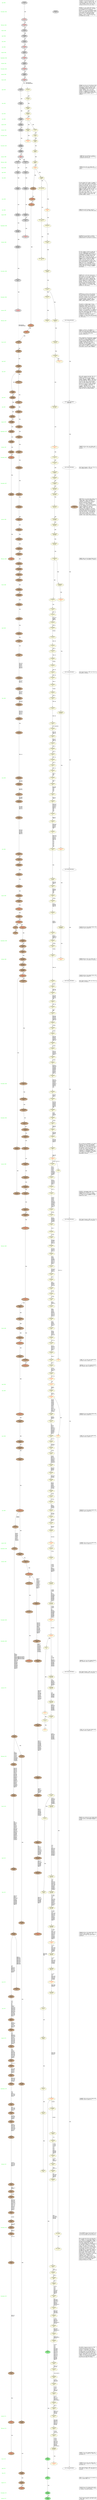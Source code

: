 digraph G {
	D19630720 [fontcolor="green", shape="plaintext", label="July 1963"]
	D19631124 [fontcolor="green", shape="plaintext", label="November 1963"]
	D19640201 [style="invis", shape="plaintext"]
	D19640230 [fontcolor="green", shape="plaintext", label="February 1964"]
	D19640301 [fontcolor="green", shape="plaintext", label="March 1964"]
	D19640415 [fontcolor="green", shape="plaintext", label="April 1964"]
	D19640601 [fontcolor="green", shape="plaintext", label="June 1964"]
	D19640715 [fontcolor="green", shape="plaintext", label="July 1964"]
	D19640820 [fontcolor="green", shape="plaintext", label="August 1964"]
	D19640920 [fontcolor="green", shape="plaintext", label="September 1964"]
	D19641020 [fontcolor="green", shape="plaintext", label="October 1964"]
	D19641128 [fontcolor="green", shape="plaintext", label="November 1964"]
	D19650130 [fontcolor="green", shape="plaintext", label="January 1965"]
	D19650315 [fontcolor="green", shape="plaintext", label="March 1965"]
	D19650401 [fontcolor="green", shape="plaintext", label="April 1965"]
	D19650501 [style="invis", shape="plaintext"]
	D19650515 [fontcolor="green", shape="plaintext", label="May 1965"]
	D19650601 [style="invis", shape="plaintext"]
	D19650615 [fontcolor="green", shape="plaintext", label="June 1965"]
	D19650701 [fontcolor="green", shape="plaintext", label="July 1965"]
	D19650815 [fontcolor="green", shape="plaintext", label="August 1965"]
	D19651001 [fontcolor="green", shape="plaintext", label="October 1965"]
	D19651101 [fontcolor="green", shape="plaintext", label="November 1965"]
	D19651201 [style="invis", shape="plaintext"]
	D19651215 [fontcolor="green", shape="plaintext", label="December 1965"]
	D19660101 [style="invis", shape="plaintext"]
	D19660115 [fontcolor="green", shape="plaintext", label="January 1966"]
	D19660201 [fontcolor="green", shape="plaintext", label="February 1966"]
	D19660303 [fontcolor="green", shape="plaintext", label="March 1966"]
	D19660401 [fontcolor="green", shape="plaintext", label="April 1966"]
	D19660501 [fontcolor="green", shape="plaintext", label="May 1966"]
	D19660601 [style="invis", shape="plaintext"]
	D19660616 [fontcolor="green", shape="plaintext", label="June 1966"]
	D19660624 [style="invis", shape="plaintext"]
	D19660715 [fontcolor="green", shape="plaintext", label="July 1966"]
	D19660801 [fontcolor="green", shape="plaintext", label="August 1966"]
	D19660901 [style="invis", shape="plaintext"]
	D19660915 [fontcolor="green", shape="plaintext", label="September 1966"]
	D19661001 [style="invis", shape="plaintext"]
	D19661007 [style="invis", shape="plaintext"]
	D19661015 [fontcolor="green", shape="plaintext", label="October 1966"]
	D19661101 [style="invis", shape="plaintext"]
	D19661110 [style="invis", shape="plaintext"]
	D19661115 [fontcolor="green", shape="plaintext", label="November 1966"]
	D19661201 [style="invis", shape="plaintext"]
	D19661213 [style="invis", shape="plaintext"]
	D19661214 [fontcolor="green", shape="plaintext", label="December 1966"]
	D19670115 [fontcolor="green", shape="plaintext", label="January 1967"]
	D19670201 [fontcolor="green", shape="plaintext", label="February 1967"]
	D19670301 [style="invis", shape="plaintext"]
	D19670313 [style="invis", shape="plaintext"]
	D19670315 [fontcolor="green", shape="plaintext", label="March 1967"]
	D19670405 [style="invis", shape="plaintext"]
	D19670414 [style="invis", shape="plaintext"]
	D19670415 [fontcolor="green", shape="plaintext", label="April 1967"]
	D19670425 [style="invis", shape="plaintext"]
	D19670515 [fontcolor="green", shape="plaintext", label="May 1967"]
	D19670601 [style="invis", shape="plaintext"]
	D19670605 [style="invis", shape="plaintext"]
	D19670625 [fontcolor="green", shape="plaintext", label="June 1967"]
	D19670701 [style="invis", shape="plaintext"]
	D19670715 [fontcolor="green", shape="plaintext", label="July 1967"]
	D19670801 [style="invis", shape="plaintext"]
	D19670805 [style="invis", shape="plaintext"]
	D19670825 [fontcolor="green", shape="plaintext", label="August 1967"]
	D19670901 [style="invis", shape="plaintext"]
	D19670915 [fontcolor="green", shape="plaintext", label="September 1967"]
	D19671001 [style="invis", shape="plaintext"]
	D19671010 [style="invis", shape="plaintext"]
	D19671015 [fontcolor="green", shape="plaintext", label="October 1967"]
	D19671101 [style="invis", shape="plaintext"]
	D19671115 [fontcolor="green", shape="plaintext", label="November 1967"]
	D19671125 [style="invis", shape="plaintext"]
	D19671201 [style="invis", shape="plaintext"]
	D19671205 [style="invis", shape="plaintext"]
	D19671210 [style="invis", shape="plaintext"]
	D19671217 [fontcolor="green", shape="plaintext", label="December 1967"]
	D19671224 [style="invis", shape="plaintext"]
	D19680101 [style="invis", shape="plaintext"]
	D19680108 [style="invis", shape="plaintext"]
	D19680114 [fontcolor="green", shape="plaintext", label="January 1968"]
	D19680120 [style="invis", shape="plaintext"]
	D19680122 [style="invis", shape="plaintext"]
	D19680128 [style="invis", shape="plaintext"]
	D19680129 [style="invis", shape="plaintext"]
	D19680205 [style="invis", shape="plaintext"]
	D19680206 [style="invis", shape="plaintext"]
	D19680212 [style="invis", shape="plaintext"]
	D19680215 [fontcolor="green", shape="plaintext", label="February 1968"]
	D19680219 [style="invis", shape="plaintext"]
	D19680226 [style="invis", shape="plaintext"]
	D19680304 [style="invis", shape="plaintext"]
	D19680311 [style="invis", shape="plaintext"]
	D19680315 [fontcolor="green", shape="plaintext", label="March 1968"]
	D19680318 [style="invis", shape="plaintext"]
	D19680326 [style="invis", shape="plaintext"]
	D19680401 [style="invis", shape="plaintext"]
	D19680403 [style="invis", shape="plaintext"]
	D19680408 [style="invis", shape="plaintext"]
	D19680409 [style="invis", shape="plaintext"]
	D19680415 [fontcolor="green", shape="plaintext", label="April 1968"]
	D19680417 [style="invis", shape="plaintext"]
	D19680420 [style="invis", shape="plaintext"]
	D19680422 [style="invis", shape="plaintext"]
	D19680423 [style="invis", shape="plaintext"]
	D19680430 [style="invis", shape="plaintext"]
	D19680501 [style="invis", shape="plaintext"]
	D19680502 [style="invis", shape="plaintext"]
	D19680506 [style="invis", shape="plaintext"]
	D19680514 [fontcolor="green", shape="plaintext", label="May 1968"]
	D19680522 [style="invis", shape="plaintext"]
	D19680601 [style="invis", shape="plaintext"]
	D19680603 [style="invis", shape="plaintext"]
	D19680604 [style="invis", shape="plaintext"]
	D19680606 [style="invis", shape="plaintext"]
	D19680612 [style="invis", shape="plaintext"]
	D19680614 [fontcolor="green", shape="plaintext", label="June 1968"]
	D19680621 [style="invis", shape="plaintext"]
	D19680626 [style="invis", shape="plaintext"]
	D19680708 [style="invis", shape="plaintext"]
	D19680710 [style="invis", shape="plaintext"]
	D19680715 [fontcolor="green", shape="plaintext", label="July 1968"]
	D19680718 [style="invis", shape="plaintext"]
	D19680723 [style="invis", shape="plaintext"]
	D19680729 [style="invis", shape="plaintext"]
	D19680801 [style="invis", shape="plaintext"]
	D19680802 [style="invis", shape="plaintext"]
	D19680805 [style="invis", shape="plaintext"]
	D19680806 [style="invis", shape="plaintext"]
	D19680813 [fontcolor="green", shape="plaintext", label="August 1968"]
	D19680819 [style="invis", shape="plaintext"]
	D19680901 [style="invis", shape="plaintext"]
	D19680905 [style="invis", shape="plaintext"]
	D19680925 [fontcolor="green", shape="plaintext", label="September 1968"]
	D19681001 [style="invis", shape="plaintext"]
	D19681010 [style="invis", shape="plaintext"]
	D19681015 [fontcolor="green", shape="plaintext", label="October 1968"]
	D19681023 [style="invis", shape="plaintext"]
	D19681030 [style="invis", shape="plaintext"]
	D19681101 [style="invis", shape="plaintext"]
	D19681102 [style="invis", shape="plaintext"]
	D19681103 [style="invis", shape="plaintext"]
	D19681115 [fontcolor="green", shape="plaintext", label="November 1968"]
	D19681203 [style="invis", shape="plaintext"]
	D19681205 [style="invis", shape="plaintext"]
	D19681209 [style="invis", shape="plaintext"]
	D19681217 [fontcolor="green", shape="plaintext", label="December 1968"]
	D19681218 [style="invis", shape="plaintext"]
	D19681223 [style="invis", shape="plaintext"]
	D19690103 [style="invis", shape="plaintext"]
	D19690113 [style="invis", shape="plaintext"]
	D19690114 [style="invis", shape="plaintext"]
	D19690115 [fontcolor="green", shape="plaintext", label="January 1969"]
	D19690121 [style="invis", shape="plaintext"]
	D19690127 [style="invis", shape="plaintext"]
	D19690203 [style="invis", shape="plaintext"]
	D19690207 [style="invis", shape="plaintext"]
	D19690214 [style="invis", shape="plaintext"]
	D19690217 [fontcolor="green", shape="plaintext", label="February 1969"]
	D19690303 [style="invis", shape="plaintext"]
	D19690305 [style="invis", shape="plaintext"]
	D19690307 [style="invis", shape="plaintext"]
	D19690313 [fontcolor="green", shape="plaintext", label="March 1969"]
	D19690320 [style="invis", shape="plaintext"]
	D19690326 [style="invis", shape="plaintext"]
	D19690401 [style="invis", shape="plaintext"]
	D19690402 [style="invis", shape="plaintext"]
	D19690410 [style="invis", shape="plaintext"]
	D19690420 [fontcolor="green", shape="plaintext", label="April 1969"]
	D19690519 [fontcolor="green", shape="plaintext", label="May 1969"]
	D19690521 [style="invis", shape="plaintext"]
	D19690523 [style="invis", shape="plaintext"]
	D19690606 [style="invis", shape="plaintext"]
	D19690617 [fontcolor="green", shape="plaintext", label="June 1969"]
	D19690623 [style="invis", shape="plaintext"]
	D19690626 [style="invis", shape="plaintext"]
	D19690707 [style="invis", shape="plaintext"]
	D19690710 [style="invis", shape="plaintext"]
	D19690714 [style="invis", shape="plaintext"]
	D19690716 [fontcolor="green", shape="plaintext", label="July 1969"]
	D19690806 [style="invis", shape="plaintext"]
	D19690807 [style="invis", shape="plaintext"]
	D19690820 [fontcolor="green", shape="plaintext", label="August 1969"]
	D19690922 [fontcolor="green", shape="plaintext", label="September 1969"]
	D19690930 [style="invis", shape="plaintext"]
	D19691013 [fontcolor="green", shape="plaintext", label="October 1969"]
	D19691020 [style="invis", shape="plaintext"]
	D19691106 [style="invis", shape="plaintext"]
	D19691110 [style="invis", shape="plaintext"]
	D19691111 [fontcolor="green", shape="plaintext", label="November 1969"]
	D19691203 [style="invis", shape="plaintext"]
	D19691215 [fontcolor="green", shape="plaintext", label="December 1969"]
	D19691223 [style="invis", shape="plaintext"]
	D19700101 [style="invis", shape="plaintext"]
	D19700102 [style="invis", shape="plaintext"]
	D19700119 [fontcolor="green", shape="plaintext", label="January 1970"]
	D19700129 [style="invis", shape="plaintext"]
	D19700130 [style="invis", shape="plaintext"]
	D19700201 [style="invis", shape="plaintext"]
	D19700202 [style="invis", shape="plaintext"]
	D19700204 [style="invis", shape="plaintext"]
	D19700210 [style="invis", shape="plaintext"]
	D19700215 [fontcolor="green", shape="plaintext", label="February 1970"]
	D19700218 [style="invis", shape="plaintext"]
	D19700226 [style="invis", shape="plaintext"]
	D19700310 [style="invis", shape="plaintext"]
	D19700318 [fontcolor="green", shape="plaintext", label="March 1970"]
	D19700320 [style="invis", shape="plaintext"]
	D19700326 [style="invis", shape="plaintext"]
	D19700427 [fontcolor="green", shape="plaintext", label="April 1970"]
	D19700428 [style="invis", shape="plaintext"]
	D19700505 [style="invis", shape="plaintext"]
	D19700515 [fontcolor="green", shape="plaintext", label="May 1970"]
	D19700519 [style="invis", shape="plaintext"]
	D19700601 [style="invis", shape="plaintext"]
	D19700603 [style="invis", shape="plaintext"]
	D19700609 [style="invis", shape="plaintext"]
	D19700610 [style="invis", shape="plaintext"]
	D19700618 [fontcolor="green", shape="plaintext", label="June 1970"]
	D19700702 [style="invis", shape="plaintext"]
	D19700714 [style="invis", shape="plaintext"]
	D19700717 [fontcolor="green", shape="plaintext", label="July 1970"]
	D19700721 [style="invis", shape="plaintext"]
	D19700815 [fontcolor="green", shape="plaintext", label="August 1970"]
	D19700915 [style="invis", shape="plaintext"]
	D19700916 [fontcolor="green", shape="plaintext", label="September 1970"]
	D19700917 [style="invis", shape="plaintext"]
	D19700921 [style="invis", shape="plaintext"]
	D19701001 [style="invis", shape="plaintext"]
	D19701008 [style="invis", shape="plaintext"]
	D19701011 [style="invis", shape="plaintext"]
	D19701012 [style="invis", shape="plaintext"]
	D19701013 [style="invis", shape="plaintext"]
	D19701014 [fontcolor="green", shape="plaintext", label="October 1970"]
	D19701022 [style="invis", shape="plaintext"]
	D19701027 [style="invis", shape="plaintext"]
	D19701028 [style="invis", shape="plaintext"]
	D19701130 [fontcolor="green", shape="plaintext", label="November 1970"]
	D19701201 [style="invis", shape="plaintext"]
	D19701202 [style="invis", shape="plaintext"]
	D19701208 [style="invis", shape="plaintext"]
	D19701209 [style="invis", shape="plaintext"]
	D19701215 [fontcolor="green", shape="plaintext", label="December 1970"]
	D19701217 [style="invis", shape="plaintext"]
	D19701218 [style="invis", shape="plaintext"]
	D19701220 [style="invis", shape="plaintext"]
	D19701228 [style="invis", shape="plaintext"]
	D19701229 [style="invis", shape="plaintext"]
	D19710101 [style="invis", shape="plaintext"]
	D19710105 [style="invis", shape="plaintext"]
	D19710107 [style="invis", shape="plaintext"]
	D19710108 [style="invis", shape="plaintext"]
	D19710111 [style="invis", shape="plaintext"]
	D19710113 [style="invis", shape="plaintext"]
	D19710115 [fontcolor="green", shape="plaintext", label="January 1971"]
	D19710201 [style="invis", shape="plaintext"]
	D19710216 [fontcolor="green", shape="plaintext", label="February 1971"]
	D19710224 [style="invis", shape="plaintext"]
	D19710226 [style="invis", shape="plaintext"]
	D19710301 [style="invis", shape="plaintext"]
	D19710315 [fontcolor="green", shape="plaintext", label="March 1971"]
	D19710322 [style="invis", shape="plaintext"]
	D19710428 [fontcolor="green", shape="plaintext", label="April 1971"]
	D19710515 [fontcolor="green", shape="plaintext", label="May 1971"]
	D19710528 [style="invis", shape="plaintext"]
	D19710815 [fontcolor="green", shape="plaintext", label="August 1971"]
	D19711111 [style="invis", shape="plaintext"]
	D19711115 [fontcolor="green", shape="plaintext", label="November 1971"]
	D19720101 [fontcolor="green", shape="plaintext", label="January 1972"]
	ECLIPSE_0 [label="ECLIPSE
0" style="filled" fillcolor="lightgray"]
	TRIVIUM_0 [label="TRIVIUM
0" style="filled" fillcolor="lightgray"]
	ECLIPSE_A [label="ECLIPSE
A" fontcolor="red" style="filled" fillcolor="lightgray"]
	ECLIPSE_0 -> ECLIPSE_A [label="TBD\l"]
	ECLIPSE_B [label="ECLIPSE
B" fontcolor="red" style="filled" fillcolor="lightgray"]
	ECLIPSE_A -> ECLIPSE_B [label="TBD\l"]
	SUNRISE_0 [label="SUNRISE
0" style="filled" fillcolor="lightgray"]
	ECLIPSE_B -> SUNRISE_0 [label="TBD\l"]
	SUNRISE_16 [label="SUNRISE
1-16" style="filled" fillcolor="lightgray"]
	SUNRISE_0 -> SUNRISE_16 [label="TBD\l"]
	SUNRISE_32 [label="SUNRISE
17-32" style="filled" fillcolor="lightgray"]
	SUNRISE_16 -> SUNRISE_32 [label="TBD\l"]
	SUNRISE_33 [label="SUNRISE
33" fontcolor="red" style="filled" fillcolor="lightgray"]
	SUNRISE_32 -> SUNRISE_33 [label="TBD\l"]
	SUNRISE_37 [label="SUNRISE
34-37" style="filled" fillcolor="lightgray"]
	SUNRISE_33 -> SUNRISE_37 [label="TBD\l"]
	SUNRISE_38 [label="SUNRISE
38" fontcolor="red" style="filled" fillcolor="lightgray"]
	SUNRISE_37 -> SUNRISE_38 [label="TBD\l"]
	SUNRISE_44 [label="SUNRISE
39-44" style="filled" fillcolor="lightgray"]
	SUNRISE_38 -> SUNRISE_44 [label="TBD\l"]
	SUNRISE_45 [label="SUNRISE
45" fontcolor="red" style="filled" fillcolor="lightgray"]
	SUNRISE_44 -> SUNRISE_45 [label="TBD\l"]
	SUNRISE_68 [label="SUNRISE
46-68" style="filled" fillcolor="lightgray"]
	SUNRISE_45 -> SUNRISE_68 [label="TBD\l"]
	SUNRISE_69 [label="SUNRISE
69" fontcolor="red" style="filled" fillcolor="lightgray"]
	SUNRISE_68 -> SUNRISE_69 [label="TBD\l"]
	CORONA_0 [label="CORONA
0" style="filled" fillcolor="lightgray"]
	SUNRISE_69 -> CORONA_0 [label="TBD\l"]
	RETREAD_0 [label="RETREAD
0" style="filled" fillcolor="lightyellow"]
	RETREAD_19 [label="RETREAD
1-19" style="filled" fillcolor="lightyellow"]
	RETREAD_0 -> RETREAD_19 [label="TBD\l"]
	CORONA_49 [label="CORONA
1-49" style="filled" fillcolor="lightgray"]
	CORONA_0 -> CORONA_49 [label="TBD\l"]
	RETREAD_39 [label="RETREAD
20-39" style="filled" fillcolor="lightyellow"]
	RETREAD_19 -> RETREAD_39 [label="TBD\l"]
	RETREAD_43 [label="RETREAD
40-43" style="filled" fillcolor="lightyellow"]
	RETREAD_39 -> RETREAD_43 [label="TBD\l"]
	CORONA_99 [label="CORONA
50-99" style="filled" fillcolor="lightgray"]
	CORONA_49 -> CORONA_99 [label="TBD\l"]
	RETREAD_44 [label="RETREAD
44" fontcolor="red" style="filled" fillcolor="lightyellow"]
	RETREAD_43 -> RETREAD_44 [label="TBD\l"]
	CORONA_149 [label="CORONA
100-149" style="filled" fillcolor="lightgray"]
	CORONA_99 -> CORONA_149 [label="TBD\l"]
	AURORA_0 [label="AURORA
0" style="filled" fillcolor="lightyellow"]
	RETREAD_44 -> AURORA_0 [label="TBD\l"]
	CORONA_199 [label="CORONA
150-199" style="filled" fillcolor="lightgray"]
	CORONA_149 -> CORONA_199 [label="TBD\l"]
	RETREAD_49 [label="RETREAD
45-49" style="filled" fillcolor="lightyellow"]
	RETREAD_44 -> RETREAD_49 [label="TBD\l"]
	AURORA_19 [label="AURORA
1-19" style="filled" fillcolor="lightyellow"]
	AURORA_0 -> AURORA_19 [label="TBD\l"]
	AURORA_39 [label="AURORA
20-39" style="filled" fillcolor="lightyellow"]
	AURORA_19 -> AURORA_39 [label="TBD\l"]
	RETREAD_50 [label="RETREAD
50" fontcolor="red" style="filled" fillcolor="lightyellow"]
	RETREAD_49 -> RETREAD_50 [label="TBD\l"]
	CORONA_249 [label="CORONA
200-249" style="filled" fillcolor="lightgray"]
	CORONA_199 -> CORONA_249 [label="TBD\l"]
	AURORA_59 [label="AURORA
40-59" style="filled" fillcolor="lightyellow"]
	AURORA_39 -> AURORA_59 [label="TBD\l"]
	CORONA_260 [label="CORONA
250-260" style="filled" fillcolor="lightgray"]
	CORONA_249 -> CORONA_260 [label="TBD\l"]
	CORONA_261 [label="CORONA
261" fontcolor="red" style="filled" fillcolor="lightgray"]
	CORONA_260 -> CORONA_261 [label="TBD\l"]
	AURORA_84 [label="AURORA
60-84" style="filled" fillcolor="lightyellow"]
	AURORA_59 -> AURORA_84 [label="TBD\l"]
	SOLARIUM_0 [label="SOLARIUM
0" style="filled" fillcolor="lightgray"]
	CORONA_261 -> SOLARIUM_0 [label="TBD\l"]
	SUNSPOT_0 [label="SUNSPOT
0" style="filled" fillcolor="lightgray"]
	CORONA_261 -> SUNSPOT_0 [label="TBD\l"]
	AURORA_85 [label="AURORA
85" fontcolor="red" style="filled" fillcolor="lightyellow"]
	AURORA_84 -> AURORA_85 [label="TBD\l"]
	SOLARIUM_19 [label="SOLARIUM
1-19" style="filled" fillcolor="lightgray"]
	SOLARIUM_0 -> SOLARIUM_19 [label="TBD\l"]
	SUNSPOT_49 [label="SUNSPOT
1-49" style="filled" fillcolor="lightgray"]
	SUNSPOT_0 -> SUNSPOT_49 [label="TBD\l"]
	AURORA_87 [label="AURORA
86-87" style="filled" fillcolor="lightyellow"]
	AURORA_85 -> AURORA_87 [label="TBD\l"]
	DAP_AURORA_0 [label="DAP AURORA
0" style="filled" fillcolor="lightyellow"]
	AURORA_87 -> DAP_AURORA_0 [label="TBD\l"]
	SOLARIUM_39 [label="SOLARIUM
20-39" style="filled" fillcolor="lightgray"]
	SOLARIUM_19 -> SOLARIUM_39 [label="TBD\l"]
	SUNDIAL_A [label="SUNDIAL
A" style="filled" fillcolor="#c4a484"]
	AURORA_85 -> SUNDIAL_A [label="TBD\l"]
	SUNSPOT_99 [label="SUNSPOT
50-99" style="filled" fillcolor="lightgray"]
	SUNSPOT_49 -> SUNSPOT_99 [label="TBD\l"]
	SUNDIAL_B [label="SUNDIAL
B" fontcolor="red" style="filled" fillcolor="#c4a484"]
	SUNDIAL_A -> SUNDIAL_B [label="TBD\l"]
	SUNDIAL_C [label="SUNDIAL
C" fontcolor="red" style="filled" fillcolor="#c4a484"]
	SUNDIAL_B -> SUNDIAL_C [label="TBD\l"]
	AURORA_88 [label="AURORA
88" fontcolor="red" style="filled" fillcolor="lightyellow"]
	AURORA_87 -> AURORA_88 [label="TBD\l"]
	SOLARIUM_53 [label="SOLARIUM
40-53" style="filled" fillcolor="lightgray"]
	SOLARIUM_39 -> SOLARIUM_53 [label="TBD\l"]
	SUNSPOT_149 [label="SUNSPOT
100-149" style="filled" fillcolor="lightgray"]
	SUNSPOT_99 -> SUNSPOT_149 [label="TBD\l"]
	DAP_AURORA_11 [label="DAP AURORA
1-11" style="filled" fillcolor="lightyellow"]
	DAP_AURORA_0 -> DAP_AURORA_11 [label="TBD\l"]
	SOLARIUM_54 [label="SOLARIUM
54" style="filled" fillcolor="lightgray"]
	SOLARIUM_53 -> SOLARIUM_54 [label="TBD\l"]
	SUNBURST_0 [label="SUNBURST
0" style="filled" fillcolor="lightyellow"]
	AURORA_88 -> SUNBURST_0 [label="TBD\l"]
	SUNSPOT_199 [label="SUNSPOT
150-199" style="filled" fillcolor="lightgray"]
	SUNSPOT_149 -> SUNSPOT_199 [label="TBD\l"]
	SOLARIUM_55 [label="SOLARIUM
55" fontcolor="red" style="filled" fillcolor="lightgray"]
	SOLARIUM_54 -> SOLARIUM_55 [label="TBD\l"]
	SUNBURST_19 [label="SUNBURST
1-19" style="filled" fillcolor="lightyellow"]
	SUNBURST_0 -> SUNBURST_19 [label="TBD\l"]
	SUNSPOT_246 [label="SUNSPOT
200-246" style="filled" fillcolor="lightgray"]
	SUNSPOT_199 -> SUNSPOT_246 [label="TBD\l"]
	DAP_AURORA_12 [label="DAP AURORA
12" style="filled" fillcolor="lightyellow"]
	DAP_AURORA_11 -> DAP_AURORA_12 [label="TBD\l"]
	SUNBURST_36 [label="SUNBURST
20-36" style="filled" fillcolor="lightyellow"]
	SUNBURST_19 -> SUNBURST_36 [label="TBD\l"]
	SUNSPOT_247 [label="SUNSPOT
247" style="filled" fillcolor="lightgray"]
	SUNSPOT_246 -> SUNSPOT_247 [label="TBD\l"]
	SUNBURST_37 [label="SUNBURST
37" style="filled" fillcolor="lightyellow"]
	SUNBURST_36 -> SUNBURST_37 [label="TBD\l"]
	SHEPATIN_0 [label="SHEPATIN
0" style="filled" fillcolor="lightyellow"]
	SUNBURST_37 -> SHEPATIN_0 [label="TBD\l"]
	SUNSPOT_TBD [label="SUNSPOT
248-TBD" fontcolor="red" style="filled" fillcolor="lightgray"]
	SUNSPOT_247 -> SUNSPOT_TBD [label="TBD\l"]
	AGS_FLIGHT_PROGRAM_0 [label="AGS FLIGHT PROGRAM
0" style="filled" fillcolor="white"]
	SHEPATIN_6 [label="SHEPATIN
1-6" style="filled" fillcolor="lightyellow"]
	SHEPATIN_0 -> SHEPATIN_6 [label="TBD\l"]
	SUNBURST_74 [label="SUNBURST
38-74" style="filled" fillcolor="lightyellow"]
	SUNBURST_37 -> SUNBURST_74 [label="TBD\l"]
	SUNDIAL_D [label="SUNDIAL
D" fontcolor="red" style="filled" fillcolor="#c4a484"]
	SUNDIAL_C -> SUNDIAL_D [label="TBD\l"]
	SUNDIAL_E [label="SUNDIAL
E" fontcolor="red" style="filled" fillcolor="#c4a484"]
	SUNDIAL_D -> SUNDIAL_E [label="TBD\l"]
	SUNBURST_115 [label="SUNBURST
75-115" style="filled" fillcolor="lightyellow"]
	SUNBURST_74 -> SUNBURST_115 [label="TBD\l"]
	SUNDISK_0 [label="SUNDISK
0" style="filled" fillcolor="#c4a484"]
	SUNDIAL_E -> SUNDISK_0 [label="TBD\l"]
	SUNDISK_24 [label="SUNDISK
1-24" style="filled" fillcolor="#c4a484"]
	SUNDISK_0 -> SUNDISK_24 [label="TBD\l"]
	SUNBURST_116 [label="SUNBURST
116" style="filled" fillcolor="lightyellow"]
	SUNBURST_115 -> SUNBURST_116 [label="TBD\l"]
	BURST116_0 [label="BURST116
0" fontcolor="red" style="filled" fillcolor="lightyellow"]
	SUNBURST_116 -> BURST116_0 [label="TBD\l"]
	SUNDISK_49 [label="SUNDISK
25-49" style="filled" fillcolor="#c4a484"]
	SUNDISK_24 -> SUNDISK_49 [label="TBD\l"]
	SUNDISK_74 [label="SUNDISK
50-74" style="filled" fillcolor="#c4a484"]
	SUNDISK_49 -> SUNDISK_74 [label="TBD\l"]
	COLOSSUS_0 [label="COLOSSUS
0" style="filled" fillcolor="#c4a484"]
	SUNDISK_74 -> COLOSSUS_0 [label="TBD\l"]
	SUNDISK_99 [label="SUNDISK
75-99" style="filled" fillcolor="#c4a484"]
	SUNDISK_74 -> SUNDISK_99 [label="TBD\l"]
	SUNDISK_124 [label="SUNDISK
100-124" style="filled" fillcolor="#c4a484"]
	SUNDISK_99 -> SUNDISK_124 [label="TBD\l"]
	AGS_FLIGHT_PROGRAM_BASELINE [label="AGS FLIGHT PROGRAM
BASELINE" style="filled" fillcolor="white"]
	AGS_FLIGHT_PROGRAM_0 -> AGS_FLIGHT_PROGRAM_BASELINE [label="TBD\l"]
	COLOSSUS_19 [label="COLOSSUS
1-19" style="filled" fillcolor="#c4a484"]
	COLOSSUS_0 -> COLOSSUS_19 [label="TBD\l"]
	SUNBURST_119 [label="SUNBURST
117-119" style="filled" fillcolor="lightyellow"]
	SUNBURST_116 -> SUNBURST_119 [label="TBD\l"]
	SUNDISK_149 [label="SUNDISK
125-149" style="filled" fillcolor="#c4a484"]
	SUNDISK_124 -> SUNDISK_149 [label="TBD\l"]
	COLOSSUS_39 [label="COLOSSUS
20-39" style="filled" fillcolor="#c4a484"]
	COLOSSUS_19 -> COLOSSUS_39 [label="TBD\l"]
	SUNDISK_174 [label="SUNDISK
150-174" style="filled" fillcolor="#c4a484"]
	SUNDISK_149 -> SUNDISK_174 [label="TBD\l"]
	SUNDISK_199 [label="SUNDISK
175-199" style="filled" fillcolor="#c4a484"]
	SUNDISK_174 -> SUNDISK_199 [label="TBD\l"]
	COLOSSUS_59 [label="COLOSSUS
40-59" style="filled" fillcolor="#c4a484"]
	COLOSSUS_39 -> COLOSSUS_59 [label="TBD\l"]
	SUNDISK_224 [label="SUNDISK
200-224" style="filled" fillcolor="#c4a484"]
	SUNDISK_199 -> SUNDISK_224 [label="TBD\l"]
	COLOSSUS_79 [label="COLOSSUS
60-79" style="filled" fillcolor="#c4a484"]
	COLOSSUS_59 -> COLOSSUS_79 [label="TBD\l"]
	SUNDISK_249 [label="SUNDISK
225-249" style="filled" fillcolor="#c4a484"]
	SUNDISK_224 -> SUNDISK_249 [label="TBD\l"]
	SUNBURST_120 [label="SUNBURST
120" fontcolor="red" style="filled" fillcolor="lightyellow"]
	SUNBURST_119 -> SUNBURST_120 [label="TBD\l"]
	COLOSSUS_99 [label="COLOSSUS
80-99" style="filled" fillcolor="#c4a484"]
	COLOSSUS_79 -> COLOSSUS_99 [label="TBD\l"]
	SUNDISK_266 [label="SUNDISK
250-266" style="filled" fillcolor="#c4a484"]
	SUNDISK_249 -> SUNDISK_266 [label="TBD\l"]
	SUNDANCE_0 [label="SUNDANCE
0" style="filled" fillcolor="lightyellow"]
	SUNBURST_120 -> SUNDANCE_0 [label="TBD\l"]
	SUNDISK_267 [label="SUNDISK
267" fontcolor="red" style="filled" fillcolor="#c4a484"]
	SUNDISK_266 -> SUNDISK_267 [label="TBD\l"]
	SUNDANCE_24 [label="SUNDANCE
1-24" style="filled" fillcolor="lightyellow"]
	SUNDANCE_0 -> SUNDANCE_24 [label="TBD\l"]
	AGS_FLIGHT_PROGRAM_2 [label="AGS FLIGHT PROGRAM
2" style="filled" fillcolor="white"]
	AGS_FLIGHT_PROGRAM_BASELINE -> AGS_FLIGHT_PROGRAM_2 [label="TBD\l"]
	COLOSSUS_119 [label="COLOSSUS
100-119" style="filled" fillcolor="#c4a484"]
	COLOSSUS_99 -> COLOSSUS_119 [label="TBD\l"]
	SUNDANCE_49 [label="SUNDANCE
25-49" style="filled" fillcolor="lightyellow"]
	SUNDANCE_24 -> SUNDANCE_49 [label="TBD\l"]
	SUNDANCE_74 [label="SUNDANCE
50-74" style="filled" fillcolor="lightyellow"]
	SUNDANCE_49 -> SUNDANCE_74 [label="TBD\l"]
	SUNDANCE_99 [label="SUNDANCE
75-99" style="filled" fillcolor="lightyellow"]
	SUNDANCE_74 -> SUNDANCE_99 [label="TBD\l"]
	SUNDANCE_124 [label="SUNDANCE
100-124" style="filled" fillcolor="lightyellow"]
	SUNDANCE_99 -> SUNDANCE_124 [label="TBD\l"]
	COLOSSUS_135 [label="COLOSSUS
120-135" style="filled" fillcolor="#c4a484"]
	COLOSSUS_119 -> COLOSSUS_135 [label="TBD\l"]
	SUNDANCE_149 [label="SUNDANCE
125-149" style="filled" fillcolor="lightyellow"]
	SUNDANCE_124 -> SUNDANCE_149 [label="TBD\l"]
	SUNDISK_281 [label="SUNDISK
268-281" style="filled" fillcolor="#c4a484"]
	SUNDISK_267 -> SUNDISK_281 [label="TBD\l"]
	COLOSSUS_138 [label="COLOSSUS
136-138" style="filled" fillcolor="#c4a484"]
	COLOSSUS_135 -> COLOSSUS_138 [label="TBD\l"]
	SUNDANCE_174 [label="SUNDANCE
150-174" style="filled" fillcolor="lightyellow"]
	SUNDANCE_149 -> SUNDANCE_174 [label="TBD\l"]
	SUPER_JOB_0 [label="SUPER JOB
0" style="filled" fillcolor="#c4a484"]
	COLOSSUS_141 [label="COLOSSUS
139-141" style="filled" fillcolor="#c4a484"]
	COLOSSUS_138 -> COLOSSUS_141 [label="TBD\l"]
	SUNDANCE_199 [label="SUNDANCE
175-199" style="filled" fillcolor="lightyellow"]
	SUNDANCE_174 -> SUNDANCE_199 [label="TBD\l"]
	SUNDANCE_224 [label="SUNDANCE
200-224" style="filled" fillcolor="lightyellow"]
	SUNDANCE_199 -> SUNDANCE_224 [label="TBD\l"]
	COLOSSUS_144 [label="COLOSSUS
142-144" style="filled" fillcolor="#c4a484"]
	COLOSSUS_141 -> COLOSSUS_144 [label="TBD\l"]
	SUNDANCE_249 [label="SUNDANCE
225-249" style="filled" fillcolor="lightyellow"]
	SUNDANCE_224 -> SUNDANCE_249 [label="TBD\l"]
	COLOSSUS_148 [label="COLOSSUS
145-148" style="filled" fillcolor="#c4a484"]
	COLOSSUS_144 -> COLOSSUS_148 [label="TBD\l"]
	SUNDANCE_281 [label="SUNDANCE
250-281" style="filled" fillcolor="lightyellow"]
	SUNDANCE_249 -> SUNDANCE_281 [label="TBD\l"]
	COLOSSUS_152 [label="COLOSSUS
149-152" style="filled" fillcolor="#c4a484"]
	COLOSSUS_148 -> COLOSSUS_152 [label="TBD\l"]
	COLOSSUS_157 [label="COLOSSUS
153-157" style="filled" fillcolor="#c4a484"]
	COLOSSUS_152 -> COLOSSUS_157 [label="TBD\l"]
	SUNDANCE_282 [label="SUNDANCE
282" style="filled" fillcolor="lightyellow"]
	SUNDANCE_281 -> SUNDANCE_282 [label="TBD\l"]
	SUNDISK_282 [label="SUNDISK
282" fontcolor="red" style="filled" fillcolor="#c4a484"]
	SUNDISK_281 -> SUNDISK_282 [label="TBD\l"]
	COLOSSUS_163 [label="COLOSSUS
158-163" style="filled" fillcolor="#c4a484"]
	COLOSSUS_157 -> COLOSSUS_163 [label="TBD\l"]
	COLOSSUS_168 [label="COLOSSUS
164-168" style="filled" fillcolor="#c4a484"]
	COLOSSUS_163 -> COLOSSUS_168 [label="TBD\l"]
	COLOSSUS_172 [label="COLOSSUS
169-172" style="filled" fillcolor="#c4a484"]
	COLOSSUS_168 -> COLOSSUS_172 [label="TBD\l"]
	COLOSSUS_177 [label="COLOSSUS
173-177" style="filled" fillcolor="#c4a484"]
	COLOSSUS_172 -> COLOSSUS_177 [label="TBD\l"]
	SUNDANCE_291 [label="SUNDANCE
283-291" style="filled" fillcolor="lightyellow"]
	SUNDANCE_282 -> SUNDANCE_291 [label="TBD\l"]
	COLOSSUS_182 [label="COLOSSUS
178-182" style="filled" fillcolor="#c4a484"]
	COLOSSUS_177 -> COLOSSUS_182 [label="TBD\l"]
	COLOSSUS_185 [label="COLOSSUS
183-185" style="filled" fillcolor="#c4a484"]
	COLOSSUS_182 -> COLOSSUS_185 [label="TBD\l"]
	LUMINARY_0 [label="LUMINARY
0" style="filled" fillcolor="lightyellow"]
	SUNDANCE_282 -> LUMINARY_0 [label="TBD\l"]
	SUNDANCE_292 [label="SUNDANCE
292" fontcolor="red" style="filled" fillcolor="lightyellow"]
	SUNDANCE_291 -> SUNDANCE_292 [label="TBD\l"]
	COLOSSUS_188 [label="COLOSSUS
186-188" style="filled" fillcolor="#c4a484"]
	COLOSSUS_185 -> COLOSSUS_188 [label="TBD\l"]
	LUMINARY_3 [label="LUMINARY
1-3" style="filled" fillcolor="lightyellow"]
	LUMINARY_0 -> LUMINARY_3 [label="TBD\l"]
	COLOSSUS_191 [label="COLOSSUS
189-191" style="filled" fillcolor="#c4a484"]
	COLOSSUS_188 -> COLOSSUS_191 [label="TBD\l"]
	LUMINARY_4 [label="LUMINARY
4" style="filled" fillcolor="lightyellow"]
	LUMINARY_3 -> LUMINARY_4 [label="TBD (10)\l"]
	LUMINARY_5 [label="LUMINARY
5" style="filled" fillcolor="lightyellow"]
	LUMINARY_4 -> LUMINARY_5 [label="PCN-144.2\lPCR-39\lPCR-96\lTBD (17)\l"]
	LUMINARY_6 [label="LUMINARY
6" style="filled" fillcolor="lightyellow"]
	LUMINARY_5 -> LUMINARY_6 [label="TBD (8)\l"]
	COLOSSUS_194 [label="COLOSSUS
192-194" style="filled" fillcolor="#c4a484"]
	COLOSSUS_191 -> COLOSSUS_194 [label="TBD\l"]
	COLOSSUS_195 [label="COLOSSUS
195" style="filled" fillcolor="#c4a484"]
	COLOSSUS_194 -> COLOSSUS_195 [label="TBD\l"]
	LUMINARY_7 [label="LUMINARY
7" style="filled" fillcolor="lightyellow"]
	LUMINARY_6 -> LUMINARY_7 [label="(NONE)\l"]
	LUMINARY_8 [label="LUMINARY
8" style="filled" fillcolor="lightyellow"]
	LUMINARY_7 -> LUMINARY_8 [label="TBD (20)\l"]
	COLOSSUS_196 [label="COLOSSUS
196" style="filled" fillcolor="#c4a484"]
	COLOSSUS_195 -> COLOSSUS_196 [label="TBD\l"]
	LUMINARY_9 [label="LUMINARY
9" style="filled" fillcolor="lightyellow"]
	LUMINARY_8 -> LUMINARY_9 [label="TBD (4)\l"]
	LUMINARY_10 [label="LUMINARY
10" style="filled" fillcolor="lightyellow"]
	LUMINARY_9 -> LUMINARY_10 [label="TBD (12)\l"]
	LUMINARY_11 [label="LUMINARY
11" style="filled" fillcolor="lightyellow"]
	LUMINARY_10 -> LUMINARY_11 [label="(NONE)\l"]
	AGS_FLIGHT_PROGRAM_3 [label="AGS FLIGHT PROGRAM
3" style="filled" fillcolor="white"]
	AGS_FLIGHT_PROGRAM_2 -> AGS_FLIGHT_PROGRAM_3 [label="TBD\l"]
	COLOSSUS_200 [label="COLOSSUS
197-200" style="filled" fillcolor="#c4a484"]
	COLOSSUS_196 -> COLOSSUS_200 [label="PCN-108\lPCN-115\lPCN-98\lPCR-151\lPCR-157\lPCR-169\lTBD (32)\l"]
	COLOSSUS_202 [label="COLOSSUS
201-202" style="filled" fillcolor="#c4a484"]
	COLOSSUS_200 -> COLOSSUS_202 [label="PCN-100\lPCN-34\lTBD (22)\l"]
	COLOSSUS_205 [label="COLOSSUS
203-205" style="filled" fillcolor="#c4a484"]
	COLOSSUS_202 -> COLOSSUS_205 [label="PCN-100\lPCR-155\lPCR-50\lTBD (26)\l"]
	LUMINARY_12 [label="LUMINARY
12" style="filled" fillcolor="lightyellow"]
	LUMINARY_11 -> LUMINARY_12 [label="TBD (25)\l"]
	LUMINARY_13 [label="LUMINARY
13" style="filled" fillcolor="lightyellow"]
	LUMINARY_12 -> LUMINARY_13 [label="TBD (26)\l"]
	LUMINARY_14 [label="LUMINARY
14" style="filled" fillcolor="lightyellow"]
	LUMINARY_13 -> LUMINARY_14 [label="TBD (5)\l"]
	LUMINARY_15 [label="LUMINARY
15" style="filled" fillcolor="lightyellow"]
	LUMINARY_14 -> LUMINARY_15 [label="(NONE)\l"]
	LUMINARY_16 [label="LUMINARY
16" style="filled" fillcolor="lightyellow"]
	LUMINARY_15 -> LUMINARY_16 [label="TBD (4)\l"]
	COLOSSUS_208 [label="COLOSSUS
206-208" style="filled" fillcolor="#c4a484"]
	COLOSSUS_205 -> COLOSSUS_208 [label="PCN-155\lTBD (44)\l"]
	SUNDANCE_301 [label="SUNDANCE
293-301" style="filled" fillcolor="lightyellow"]
	SUNDANCE_292 -> SUNDANCE_301 [label="TBD\l"]
	COLOSSUS_210 [label="COLOSSUS
209-210" style="filled" fillcolor="#c4a484"]
	COLOSSUS_208 -> COLOSSUS_210 [label="PCN-159\lPCR-103.1\lPCR-123\lPCR-130\lTBD (31)\l"]
	LUMINARY_17 [label="LUMINARY
17" style="filled" fillcolor="lightyellow"]
	LUMINARY_16 -> LUMINARY_17 [label="TBD (38)\l"]
	LUMINARY_18 [label="LUMINARY
18" style="filled" fillcolor="lightyellow"]
	LUMINARY_17 -> LUMINARY_18 [label="TBD (30)\l"]
	COLOSSUS_212 [label="COLOSSUS
211-212" style="filled" fillcolor="#c4a484"]
	COLOSSUS_210 -> COLOSSUS_212 [label="TBD\l"]
	LUMINARY_19 [label="LUMINARY
19" style="filled" fillcolor="lightyellow"]
	LUMINARY_18 -> LUMINARY_19 [label="(NO CHANGES)\l"]
	LUMINARY_20 [label="LUMINARY
20" style="filled" fillcolor="lightyellow"]
	LUMINARY_19 -> LUMINARY_20 [label="PCR-130\lPCR-133\lTBD (27)\l"]
	LUMINARY_21 [label="LUMINARY
21" style="filled" fillcolor="lightyellow"]
	LUMINARY_20 -> LUMINARY_21 [label="PCR-133\lPCR-70\lTBD (16)\l"]
	LUMINARY_22 [label="LUMINARY
22" style="filled" fillcolor="lightyellow"]
	LUMINARY_21 -> LUMINARY_22 [label="TBD (2)\l"]
	LUMINARY_23 [label="LUMINARY
23" style="filled" fillcolor="lightyellow"]
	LUMINARY_22 -> LUMINARY_23 [label="TBD (3)\l"]
	LUMINARY_24 [label="LUMINARY
24" style="filled" fillcolor="lightyellow"]
	LUMINARY_23 -> LUMINARY_24 [label="TBD (10)\l"]
	LUMINARY_25 [label="LUMINARY
25" style="filled" fillcolor="lightyellow"]
	LUMINARY_24 -> LUMINARY_25 [label="TBD (5)\l"]
	LUMINARY_26 [label="LUMINARY
26" style="filled" fillcolor="lightyellow"]
	LUMINARY_25 -> LUMINARY_26 [label="TBD (12)\l"]
	COLOSSUS_214 [label="COLOSSUS
213-214" style="filled" fillcolor="#c4a484"]
	COLOSSUS_212 -> COLOSSUS_214 [label="TBD (22)\l"]
	COLOSSUS_216 [label="COLOSSUS
215-216" style="filled" fillcolor="#c4a484"]
	COLOSSUS_214 -> COLOSSUS_216 [label="PCN-442\lTBD (22)\l"]
	COLOSSUS_217 [label="COLOSSUS
217" style="filled" fillcolor="#c4a484"]
	COLOSSUS_216 -> COLOSSUS_217 [label="PCN-467\lTBD (18)\l"]
	COLOSSUS_219 [label="COLOSSUS
218-219" style="filled" fillcolor="#c4a484"]
	COLOSSUS_217 -> COLOSSUS_219 [label="PCN-464\lPCR-465\lTBD (37)\l"]
	COLOSSUS_220 [label="COLOSSUS
220" style="filled" fillcolor="#c4a484"]
	COLOSSUS_219 -> COLOSSUS_220 [label="PCN-468\lPCR-209\lPCR-439\lTBD (14)\l"]
	LUMINARY_27 [label="LUMINARY
27" style="filled" fillcolor="lightyellow"]
	LUMINARY_26 -> LUMINARY_27 [label="TBD (2)\lY-43\lY-50\l"]
	LUMINARY_28 [label="LUMINARY
28" style="filled" fillcolor="lightyellow"]
	LUMINARY_27 -> LUMINARY_28 [label="TBD (1)\lY-47\l"]
	LUMINARY_29 [label="LUMINARY
29" style="filled" fillcolor="lightyellow"]
	LUMINARY_28 -> LUMINARY_29 [label="PCN-466\lTBD (9)\lY-19\lY-29\lY-39\lY-44\lY-5\l"]
	LUMINARY_30 [label="LUMINARY
30" style="filled" fillcolor="lightyellow"]
	LUMINARY_29 -> LUMINARY_30 [label="PCR-137\lTBD (5)\l"]
	LUMINARY_31 [label="LUMINARY
31" style="filled" fillcolor="lightyellow"]
	LUMINARY_30 -> LUMINARY_31 [label="PCR-164.3\lPCR-419\lPCR-420.2\lPCR-470\lPCR-472\lTBD (11)\lY-34\lY-35\lY-48\lY-63\l"]
	LUMINARY_32 [label="LUMINARY
32" style="filled" fillcolor="lightyellow"]
	LUMINARY_31 -> LUMINARY_32 [label="PCR-472\lTBD (4)\l"]
	LUMINARY_33 [label="LUMINARY
33" style="filled" fillcolor="lightyellow"]
	LUMINARY_32 -> LUMINARY_33 [label="PCR-134.2\lPCR-468\lPCR-472\lPCR-478\lTBD (9)\lY-65\l"]
	LUMINARY_34 [label="LUMINARY
34" style="filled" fillcolor="lightyellow"]
	LUMINARY_33 -> LUMINARY_34 [label="PCR-134.2\lPCR-173.3\lPCR-210\lPCR-214\lPCR-419\lTBD (16)\lY-17\lY-18\lY-19\lY-23\lY-30\lY-31\lY-32\lY-36\lY-49\l"]
	SUNDANCE_302 [label="SUNDANCE
302" fontcolor="red" style="filled" fillcolor="lightyellow"]
	SUNDANCE_301 -> SUNDANCE_302 [label="TBD\l"]
	COLOSSUS_221 [label="COLOSSUS
221" style="filled" fillcolor="#c4a484"]
	COLOSSUS_220 -> COLOSSUS_221 [label="PCN-220\lPCN-485\lPCN-487\lPCN-490\lPCN-493\lTBD (14)\l"]
	COLOSSUS_222 [label="COLOSSUS
222" style="filled" fillcolor="#c4a484"]
	COLOSSUS_221 -> COLOSSUS_222 [label="TBD\l"]
	COLOSSUS_224 [label="COLOSSUS
223-224" style="filled" fillcolor="#c4a484"]
	COLOSSUS_222 -> COLOSSUS_224 [label="TBD\l"]
	AGS_FLIGHT_PROGRAM_4 [label="AGS FLIGHT PROGRAM
4" style="filled" fillcolor="white"]
	AGS_FLIGHT_PROGRAM_3 -> AGS_FLIGHT_PROGRAM_4 [label="TBD\l"]
	COLOSSUS_227 [label="COLOSSUS
225-227" style="filled" fillcolor="#c4a484"]
	COLOSSUS_224 -> COLOSSUS_227 [label="TBD\l"]
	LUMINARY_38 [label="LUMINARY
35-38" style="filled" fillcolor="lightyellow"]
	LUMINARY_34 -> LUMINARY_38 [label="TBD\l"]
	COLOSSUS_230 [label="COLOSSUS
228-230" style="filled" fillcolor="#c4a484"]
	COLOSSUS_227 -> COLOSSUS_230 [label="TBD\l"]
	COLOSSUS_232 [label="COLOSSUS
231-232" style="filled" fillcolor="#c4a484"]
	COLOSSUS_230 -> COLOSSUS_232 [label="TBD\l"]
	COLOSSUS_233 [label="COLOSSUS
233" style="filled" fillcolor="#c4a484"]
	COLOSSUS_232 -> COLOSSUS_233 [label="TBD\l"]
	COLOSSUS_234 [label="COLOSSUS
234" fontcolor="red" style="filled" fillcolor="#c4a484"]
	COLOSSUS_233 -> COLOSSUS_234 [label="TBD\l"]
	COLOSSUS_235 [label="COLOSSUS
235" style="filled" fillcolor="#c4a484"]
	COLOSSUS_234 -> COLOSSUS_235 [label="TBD\l"]
	COLOSSUS_236 [label="COLOSSUS
236" fontcolor="red" style="filled" fillcolor="#c4a484"]
	COLOSSUS_235 -> COLOSSUS_236 [label="TBD\l"]
	COL236_1 [label="COL236
1" style="filled" fillcolor="#c4a484"]
	COLOSSUS_236 -> COL236_1 [label="TBD\l"]
	COLOSSUS_237 [label="COLOSSUS
237" fontcolor="red" style="filled" fillcolor="#c4a484"]
	COLOSSUS_236 -> COLOSSUS_237 [label="TBD\l"]
	SUNDANCE_305 [label="SUNDANCE
303-305" style="filled" fillcolor="lightyellow"]
	SUNDANCE_302 -> SUNDANCE_305 [label="TBD\l"]
	COL236_2 [label="COL236
2" style="filled" fillcolor="#c4a484"]
	COL236_1 -> COL236_2 [label="TBD\l"]
	LUMINARY_39 [label="LUMINARY
39" style="filled" fillcolor="lightyellow"]
	LUMINARY_38 -> LUMINARY_39 [label="PCR-216\lPCR-229\lTBD (7)\l"]
	LUMINARY_40 [label="LUMINARY
40" style="filled" fillcolor="lightyellow"]
	LUMINARY_39 -> LUMINARY_40 [label="PCR-471\lPCR-486\lTBD (7)\lY-60\lY-67\lY-69\l"]
	LUMINARY_41 [label="LUMINARY
41" style="filled" fillcolor="lightyellow"]
	LUMINARY_40 -> LUMINARY_41 [label="(NONE)\l"]
	LUMINARY_42 [label="LUMINARY
42" style="filled" fillcolor="lightyellow"]
	LUMINARY_41 -> LUMINARY_42 [label="LNY-14\lPCR-489\lPCR-536\lTBD (11)\l"]
	LUMINARY_43 [label="LUMINARY
43" style="filled" fillcolor="lightyellow"]
	LUMINARY_42 -> LUMINARY_43 [label="LNY-8\lPCR-99.2\lTBD (9)\l"]
	COLOSSUS_238 [label="COLOSSUS
238" style="filled" fillcolor="#c4a484"]
	COLOSSUS_237 -> COLOSSUS_238 [label="TBD\l"]
	COLOSSUS_239 [label="COLOSSUS
239" style="filled" fillcolor="#c4a484"]
	COLOSSUS_238 -> COLOSSUS_239 [label="TBD\l"]
	COLOSSUS_240 [label="COLOSSUS
240" style="filled" fillcolor="#c4a484"]
	COLOSSUS_239 -> COLOSSUS_240 [label="TBD\l"]
	COLOSSUS_242 [label="COLOSSUS
241-242" style="filled" fillcolor="#c4a484"]
	COLOSSUS_240 -> COLOSSUS_242 [label="TBD\l"]
	SUNDANCE_306 [label="SUNDANCE
306" fontcolor="red" style="filled" fillcolor="lightyellow"]
	SUNDANCE_305 -> SUNDANCE_306 [label="TBD\l"]
	COLOSSUS_244 [label="COLOSSUS
243-244" style="filled" fillcolor="#c4a484"]
	COLOSSUS_242 -> COLOSSUS_244 [label="TBD\l"]
	COLOSSUS_248 [label="COLOSSUS
245-248" style="filled" fillcolor="#c4a484"]
	COLOSSUS_244 -> COLOSSUS_248 [label="TBD\l"]
	COLOSSUS_249 [label="COLOSSUS
249" fontcolor="red" style="filled" fillcolor="#c4a484"]
	COLOSSUS_248 -> COLOSSUS_249 [label="TBD\l"]
	AGS_FLIGHT_PROGRAM_5 [label="AGS FLIGHT PROGRAM
5" style="filled" fillcolor="white"]
	AGS_FLIGHT_PROGRAM_4 -> AGS_FLIGHT_PROGRAM_5 [label="TBD\l"]
	COMANCHE_5 [label="COMANCHE
1-5" style="filled" fillcolor="#c4a484"]
	COLOSSUS_249 -> COMANCHE_5 [label="TBD\l"]
	LUMINARY_44 [label="LUMINARY
44" style="filled" fillcolor="lightyellow"]
	LUMINARY_43 -> LUMINARY_44 [label="LNY-16\lPCR-507.2\lPCR-531.2\lTBD (13)\l"]
	LUMINARY_45 [label="LUMINARY
45" style="filled" fillcolor="lightyellow"]
	LUMINARY_44 -> LUMINARY_45 [label="(NONE)\l"]
	LUMINARY_46 [label="LUMINARY
46" style="filled" fillcolor="lightyellow"]
	LUMINARY_45 -> LUMINARY_46 [label="(NONE)\l"]
	LUMINARY_47 [label="LUMINARY
47" style="filled" fillcolor="lightyellow"]
	LUMINARY_46 -> LUMINARY_47 [label="TBD (20)\l"]
	LUMINARY_48 [label="LUMINARY
48" style="filled" fillcolor="lightyellow"]
	LUMINARY_47 -> LUMINARY_48 [label="(NONE)\l"]
	LUMINARY_49 [label="LUMINARY
49" style="filled" fillcolor="lightyellow"]
	LUMINARY_48 -> LUMINARY_49 [label="PCR-246\lTBD (14)\l"]
	LUMINARY_50 [label="LUMINARY
50" style="filled" fillcolor="lightyellow"]
	LUMINARY_49 -> LUMINARY_50 [label="PCR-246\lPCR-541\lPCR-542\lTBD (15)\lY-45\l"]
	LUMINARY_51 [label="LUMINARY
51" style="filled" fillcolor="lightyellow"]
	LUMINARY_50 -> LUMINARY_51 [label="TBD (18)\l"]
	LUMINARY_52 [label="LUMINARY
52" style="filled" fillcolor="lightyellow"]
	LUMINARY_51 -> LUMINARY_52 [label="LNY-17\lTBD\l"]
	LUMINARY_53 [label="LUMINARY
53" style="filled" fillcolor="lightyellow"]
	LUMINARY_52 -> LUMINARY_53 [label="PCR-244\lPCR-248\lPCR-253\lPCR-539\lPCR-593.2\lTBD (14)\l"]
	LUMINARY_54 [label="LUMINARY
54" style="filled" fillcolor="lightyellow"]
	LUMINARY_53 -> LUMINARY_54 [label="(NONE)\l"]
	LUMINARY_55 [label="LUMINARY
55" style="filled" fillcolor="lightyellow"]
	LUMINARY_54 -> LUMINARY_55 [label="(NONE)\l"]
	LUMINARY_56 [label="LUMINARY
56" style="filled" fillcolor="lightyellow"]
	LUMINARY_55 -> LUMINARY_56 [label="PCR-140\lPCR-539\lPCR-551\lPCR-568\lPCR-612.2\lTBD (13)\l"]
	LUMINARY_57 [label="LUMINARY
57" style="filled" fillcolor="lightyellow"]
	LUMINARY_56 -> LUMINARY_57 [label="(NONE)\l"]
	LUMINARY_58 [label="LUMINARY
58" style="filled" fillcolor="lightyellow"]
	LUMINARY_57 -> LUMINARY_58 [label="PCR-140\lPCR-551\lPCR-568\lPCR-587.2\lTBD (6)\l"]
	LUMINARY_59 [label="LUMINARY
59" style="filled" fillcolor="lightyellow"]
	LUMINARY_58 -> LUMINARY_59 [label="(NONE)\l"]
	LUMINARY_60 [label="LUMINARY
60" style="filled" fillcolor="lightyellow"]
	LUMINARY_59 -> LUMINARY_60 [label="PCR-561\lPCR-576.2\lPCR-589\lPCR-604\lPCR-608\lPCR-609\lPCR-613\lPCR-614\lPCR-615\lPCR-617\lTBD (14)\l"]
	COMANCHE_8 [label="COMANCHE
6-8" style="filled" fillcolor="#c4a484"]
	COMANCHE_5 -> COMANCHE_8 [label="TBD\l"]
	LUMINARY_61 [label="LUMINARY
61" style="filled" fillcolor="lightyellow"]
	LUMINARY_60 -> LUMINARY_61 [label="PCR-233\lPCR-254.2\lPCR-618\lPCR-622\lPCR-623\lPCR-627.2\lPCR-630\lPCR-631\lTBD (17)\lY-72\lY-74\l"]
	COMANCHE_10 [label="COMANCHE
9-10" style="filled" fillcolor="#c4a484"]
	COMANCHE_8 -> COMANCHE_10 [label="TBD\l"]
	COMANCHE_12 [label="COMANCHE
11-12" style="filled" fillcolor="#c4a484"]
	COMANCHE_10 -> COMANCHE_12 [label="TBD\l"]
	LUMINARY_62 [label="LUMINARY
62" style="filled" fillcolor="lightyellow"]
	LUMINARY_61 -> LUMINARY_62 [label="PCR-616\lSTG-42\lTBD (5)\l"]
	LUMINARY_63 [label="LUMINARY
63" style="filled" fillcolor="lightyellow"]
	LUMINARY_62 -> LUMINARY_63 [label="PCN-652\lPCR-258\lPCR-623\lPCR-632\lPCR-634\lPCR-635\lTBD (11)\lY-89\l"]
	LUMINARY_64 [label="LUMINARY
64" style="filled" fillcolor="lightyellow"]
	LUMINARY_63 -> LUMINARY_64 [label="LNY-6\lLNY-9\lPCR-640\lTBD (4)\l"]
	COMANCHE_17 [label="COMANCHE
13-17" style="filled" fillcolor="#c4a484"]
	COMANCHE_12 -> COMANCHE_17 [label="TBD\l"]
	COMANCHE_19 [label="COMANCHE
18-19" style="filled" fillcolor="#c4a484"]
	COMANCHE_17 -> COMANCHE_19 [label="TBD\l"]
	COMANCHE_22 [label="COMANCHE
20-22" style="filled" fillcolor="#c4a484"]
	COMANCHE_19 -> COMANCHE_22 [label="TBD\l"]
	COLOSSUS_252 [label="COLOSSUS
250-252" style="filled" fillcolor="#c4a484"]
	COLOSSUS_249 -> COLOSSUS_252 [label="TBD\l"]
	COMANCHE_27 [label="COMANCHE
23-27" style="filled" fillcolor="#c4a484"]
	COMANCHE_22 -> COMANCHE_27 [label="TBD\l"]
	LUMINARY_65 [label="LUMINARY
65" style="filled" fillcolor="lightyellow"]
	LUMINARY_64 -> LUMINARY_65 [label="(NONE)\l"]
	LUMINARY_66 [label="LUMINARY
66" style="filled" fillcolor="lightyellow"]
	LUMINARY_65 -> LUMINARY_66 [label="PCR-265\lTBD (4)\l"]
	LUMINARY_67 [label="LUMINARY
67" style="filled" fillcolor="lightyellow"]
	LUMINARY_66 -> LUMINARY_67 [label="PCR-259\lPCR-640\lTBD (6)\l"]
	LUMINARY_68 [label="LUMINARY
68" style="filled" fillcolor="lightyellow"]
	LUMINARY_67 -> LUMINARY_68 [label="PCR-264\lPCR-639\lPCR-640\lTBD (6)\l"]
	LUMINARY_69 [label="LUMINARY
69" fontcolor="red" style="filled" fillcolor="lightyellow"]
	LUMINARY_68 -> LUMINARY_69 [label="PCR 229\lTBD (3)\l"]
	COMANCHE_30 [label="COMANCHE
28-30" style="filled" fillcolor="#c4a484"]
	COMANCHE_27 -> COMANCHE_30 [label="TBD\l"]
	COMANCHE_33 [label="COMANCHE
31-33" style="filled" fillcolor="#c4a484"]
	COMANCHE_30 -> COMANCHE_33 [label="TBD\l"]
	COMANCHE_36 [label="COMANCHE
34-36" style="filled" fillcolor="#c4a484"]
	COMANCHE_33 -> COMANCHE_36 [label="TBD\l"]
	COLOSSUS_257 [label="COLOSSUS
253-257" style="filled" fillcolor="#c4a484"]
	COLOSSUS_252 -> COLOSSUS_257 [label="TBD\l"]
	COMANCHE_39 [label="COMANCHE
37-39" style="filled" fillcolor="#c4a484"]
	COMANCHE_36 -> COMANCHE_39 [label="TBD\l"]
	COMANCHE_41 [label="COMANCHE
40-41" style="filled" fillcolor="#c4a484"]
	COMANCHE_39 -> COMANCHE_41 [label="TBD\l"]
	AGS_FLIGHT_PROGRAM_6 [label="AGS FLIGHT PROGRAM
6" style="filled" fillcolor="white"]
	AGS_FLIGHT_PROGRAM_5 -> AGS_FLIGHT_PROGRAM_6 [label="TBD\l"]
	LUMINARY_70 [label="LUMINARY
70" style="filled" fillcolor="lightyellow"]
	LUMINARY_69 -> LUMINARY_70 [label="(NONE)\l"]
	LUMINARY_71 [label="LUMINARY
71" style="filled" fillcolor="lightyellow"]
	LUMINARY_70 -> LUMINARY_71 [label="LNY-21\lLNY-23\lLNY-24\lLNY-25\lLNY-27\lLNY-30\lPCR-259\lPCR-659.2\lPCR-698\lPCR-699\lTBD (1)\l"]
	LUMINARY_72 [label="LUMINARY
72" style="filled" fillcolor="lightyellow"]
	LUMINARY_71 -> LUMINARY_72 [label="LNY-20\lPCR-260\lPCR-670\lPCR-700\lPCR-721\lTBD (1)\l"]
	LUMINARY_73 [label="LUMINARY
73" style="filled" fillcolor="lightyellow"]
	LUMINARY_72 -> LUMINARY_73 [label="PCR-717\l"]
	LUMINARY_74 [label="LUMINARY
74" style="filled" fillcolor="lightyellow"]
	LUMINARY_73 -> LUMINARY_74 [label="LNY-26\lLNY-28\lLNY-33\lLNY-34\lLNY-36\lPCR-270\lPCR-648\lPCR-659.2\lPCR-670\lPCR-697\lPCR-708\lPCR-709\lTBD (1)\l"]
	LUMINARY_75 [label="LUMINARY
75" style="filled" fillcolor="lightyellow"]
	LUMINARY_74 -> LUMINARY_75 [label="(NONE)\l"]
	LUMINARY_76 [label="LUMINARY
76" style="filled" fillcolor="lightyellow"]
	LUMINARY_75 -> LUMINARY_76 [label="LNY-24\lPCR-654\lPCR-670\lPCR-688\lPCR-696\lPCR-731\l"]
	LUMINARY_77 [label="LUMINARY
77" style="filled" fillcolor="lightyellow"]
	LUMINARY_76 -> LUMINARY_77 [label="TBD (1)\l"]
	LUMINARY_78 [label="LUMINARY
78" style="filled" fillcolor="lightyellow"]
	LUMINARY_77 -> LUMINARY_78 [label="(NONE)\l"]
	LUMINARY_79 [label="LUMINARY
79" style="filled" fillcolor="lightyellow"]
	LUMINARY_78 -> LUMINARY_79 [label="PCR-648\lPCR-695\lPCR-701\lPCR-719\lPCR-720\l"]
	COMANCHE_43 [label="COMANCHE
42-43" style="filled" fillcolor="#c4a484"]
	COMANCHE_41 -> COMANCHE_43 [label="TBD\l"]
	COMANCHE_44 [label="COMANCHE
44" fontcolor="red" style="filled" fillcolor="#c4a484"]
	COMANCHE_43 -> COMANCHE_44 [label="TBD\l"]
	COMANCHE_45 [label="COMANCHE
45" fontcolor="red" style="filled" fillcolor="#c4a484"]
	COMANCHE_44 -> COMANCHE_45 [label="TBD\l"]
	COMANCHE_47 [label="COMANCHE
46-47" style="filled" fillcolor="#c4a484"]
	COMANCHE_45 -> COMANCHE_47 [label="TBD\l"]
	COMANCHE_48 [label="COMANCHE
48" style="filled" fillcolor="#c4a484"]
	COMANCHE_47 -> COMANCHE_48 [label="TBD\l"]
	COMANCHE_49 [label="COMANCHE
49" style="filled" fillcolor="#c4a484"]
	COMANCHE_48 -> COMANCHE_49 [label="TBD\l"]
	COMANCHE_50 [label="COMANCHE
50" style="filled" fillcolor="#c4a484"]
	COMANCHE_49 -> COMANCHE_50 [label="TBD\l"]
	COMANCHE_51 [label="COMANCHE
51" fontcolor="red" style="filled" fillcolor="#c4a484"]
	COMANCHE_50 -> COMANCHE_51 [label="TBD\l"]
	LUMINARY_80 [label="LUMINARY
80" style="filled" fillcolor="lightyellow"]
	LUMINARY_79 -> LUMINARY_80 [label="PCR-649\lPCR-700\lPCR-719\lPCR-722\l"]
	LUMINARY_81 [label="LUMINARY
81" style="filled" fillcolor="lightyellow"]
	LUMINARY_80 -> LUMINARY_81 [label="ACB-2\lLNY-37\lLNY-39\lPCR-642\lPCR-646\lPCR-716\lPCR-718\lPCR-722\lPCR-737\lTBD (2)\l"]
	LUMINARY_82 [label="LUMINARY
82" style="filled" fillcolor="lightyellow"]
	LUMINARY_81 -> LUMINARY_82 [label="PCR-268.2\lPCR-642\lPCR-710\lPCR-715\l"]
	LUMINARY_83 [label="LUMINARY
83" style="filled" fillcolor="lightyellow"]
	LUMINARY_82 -> LUMINARY_83 [label="TBD (1)\l"]
	LUMINARY_84 [label="LUMINARY
84" style="filled" fillcolor="lightyellow"]
	LUMINARY_83 -> LUMINARY_84 [label="ACB-1\lPCR-267\lPCR-647\lPCR-723\lPCR-736\l"]
	LUMINARY_85 [label="LUMINARY
85" style="filled" fillcolor="lightyellow"]
	LUMINARY_84 -> LUMINARY_85 [label="(NONE)\l"]
	LUMINARY_86 [label="LUMINARY
86" style="filled" fillcolor="lightyellow"]
	LUMINARY_85 -> LUMINARY_86 [label="(NONE)\l"]
	LUMINARY_87 [label="LUMINARY
87" style="filled" fillcolor="lightyellow"]
	LUMINARY_86 -> LUMINARY_87 [label="ACB-3\lPCR-271\lPCR-707.2\l"]
	LUMINARY_88 [label="LUMINARY
88" style="filled" fillcolor="lightyellow"]
	LUMINARY_87 -> LUMINARY_88 [label="ACB-4\lLNY-41\lLNY-42\lLNY-43\lPCR-647\lPCR-732\lPCR-736\lPCR-738\lPCR-744\lPCR-751\l"]
	LUMINARY_89 [label="LUMINARY
89" style="filled" fillcolor="lightyellow"]
	LUMINARY_88 -> LUMINARY_89 [label="ACB-5\lACB-6\lLNY-46\lPCR-731\lPCR-740\lTBD (1)\l"]
	LUMINARY_90 [label="LUMINARY
90" style="filled" fillcolor="lightyellow"]
	LUMINARY_89 -> LUMINARY_90 [label="LNY-47\lLNY-48\lLNY-49\lLNY-50\lPCR-716\lPCR-754\l"]
	LUMINARY_91 [label="LUMINARY
91" style="filled" fillcolor="lightyellow"]
	LUMINARY_90 -> LUMINARY_91 [label="PCN-755\l"]
	LUMINARY_92 [label="LUMINARY
92" style="filled" fillcolor="lightyellow"]
	LUMINARY_91 -> LUMINARY_92 [label="LNY-53\lPCN-758\lPCR-751\lPCR-756\lPCR-757\lTBD (1)\l"]
	LUM69_1 [label="LUM69
1" style="filled" fillcolor="lightyellow"]
	LUMINARY_69 -> LUM69_1 [label="PCR-761.1\l"]
	LUM69_2 [label="LUM69
2" fontcolor="red" style="filled" fillcolor="lightyellow"]
	LUM69_1 -> LUM69_2 [label="PCR-761.1\l"]
	MANCHE45_1 [label="MANCHE45
1" style="filled" fillcolor="#c4a484"]
	COMANCHE_45 -> MANCHE45_1 [label="TBD\l"]
	MANCHE45_2 [label="MANCHE45
2" fontcolor="red" style="filled" fillcolor="#c4a484"]
	MANCHE45_1 -> MANCHE45_2 [label="TBD\l"]
	LUMINARY_93 [label="LUMINARY
93" style="filled" fillcolor="lightyellow"]
	LUMINARY_92 -> LUMINARY_93 [label="TBD (3)\l"]
	LUMINARY_94 [label="LUMINARY
94" style="filled" fillcolor="lightyellow"]
	LUMINARY_93 -> LUMINARY_94 [label="TBD (1)\l"]
	LUMINARY_95 [label="LUMINARY
95" style="filled" fillcolor="lightyellow"]
	LUMINARY_94 -> LUMINARY_95 [label="LNY-56\lPCN-758\lPCN-761.1\lTBD (1)\l"]
	LUMINARY_96 [label="LUMINARY
96" fontcolor="red" style="filled" fillcolor="lightyellow"]
	LUMINARY_95 -> LUMINARY_96 [label="PCN-762\l"]
	LUMINARY_97 [label="LUMINARY
97" fontcolor="red" style="filled" fillcolor="lightyellow"]
	LUMINARY_96 -> LUMINARY_97 [label="TBD\l"]
	LUMINARY_98 [label="LUMINARY
98" style="filled" fillcolor="lightyellow"]
	LUMINARY_97 -> LUMINARY_98 [label="LNY-65\lTBD (1)\l"]
	LUMINARY_99 [label="LUMINARY
99" fontcolor="red" style="filled" fillcolor="lightyellow"]
	LUMINARY_98 -> LUMINARY_99 [label="LNY-70\lPCR-775\l"]
	COMANCHE_54 [label="COMANCHE
52-54" style="filled" fillcolor="#c4a484"]
	COMANCHE_51 -> COMANCHE_54 [label="TBD\l"]
	COMANCHE_55 [label="COMANCHE
55" fontcolor="red" style="filled" fillcolor="#c4a484"]
	COMANCHE_54 -> COMANCHE_55 [label="TBD\l"]
	COMANCHE_58 [label="COMANCHE
56-58" style="filled" fillcolor="#c4a484"]
	COMANCHE_55 -> COMANCHE_58 [label="TBD\l"]
	LMY99_1 [label="LMY99
1" fontcolor="red" style="filled" fillcolor="lightyellow"]
	LUMINARY_99 -> LMY99_1 [label="TBD\l"]
	COMANCHE_60 [label="COMANCHE
59-60" style="filled" fillcolor="#c4a484"]
	COMANCHE_58 -> COMANCHE_60 [label="TBD\l"]
	COMANCHE_62 [label="COMANCHE
61-62" style="filled" fillcolor="#c4a484"]
	COMANCHE_60 -> COMANCHE_62 [label="TBD\l"]
	LUMINARY_100 [label="LUMINARY
100" style="filled" fillcolor="lightyellow"]
	LUMINARY_99 -> LUMINARY_100 [label="LNY-58\lLNY-61\lLNY-62\lLNY-63\lLNY-64\lLNY-65\lLNY-66\lLNY-67\lLNY-71\lLNY-72\lLNY-73\lLNY-74\lPCR-773.2\lPCR-776.2\lPCR-779\lPCR-830\l"]
	LUMINARY_101 [label="LUMINARY
101" style="filled" fillcolor="lightyellow"]
	LUMINARY_100 -> LUMINARY_101 [label="LNY-69\lPCR-823\lTBD (2)\l"]
	LUMINARY_102 [label="LUMINARY
102" style="filled" fillcolor="lightyellow"]
	LUMINARY_101 -> LUMINARY_102 [label="L-1\lL-2\lLNY-76\lLNY-77\lPCR-277\lPCR-791.2\lPCR-797.2\lPCR-798.2\lPCR-802.2\lPCR-805\lPCR-807.2\lPCR-827\lTBD (2)\l"]
	LUMINARY_103 [label="LUMINARY
103" style="filled" fillcolor="lightyellow"]
	LUMINARY_102 -> LUMINARY_103 [label="PCR-279\l"]
	LUMINARY_104 [label="LUMINARY
104" style="filled" fillcolor="lightyellow"]
	LUMINARY_103 -> LUMINARY_104 [label="PCR-802.2\lPCR-814\l"]
	LUMINARY_105 [label="LUMINARY
105" style="filled" fillcolor="lightyellow"]
	LUMINARY_104 -> LUMINARY_105 [label="(NONE)\l"]
	LUMINARY_106 [label="LUMINARY
106" style="filled" fillcolor="lightyellow"]
	LUMINARY_105 -> LUMINARY_106 [label="LNY-68\lLNY-87\lPCR-780\lPCR-781.2\lPCR-812.2\lPCR-818\lPCR-825.2\lPCR-826.2\lPCR-831.2\l"]
	LUMINARY_107 [label="LUMINARY
107" style="filled" fillcolor="lightyellow"]
	LUMINARY_106 -> LUMINARY_107 [label="PCR-780\lPCR-817\lPCR-820\lTBD (6)\l"]
	COMANCHE_66 [label="COMANCHE
63-66" style="filled" fillcolor="#c4a484"]
	COMANCHE_62 -> COMANCHE_66 [label="TBD\l"]
	COMANCHE_67 [label="COMANCHE
67" fontcolor="red" style="filled" fillcolor="#c4a484"]
	COMANCHE_66 -> COMANCHE_67 [label="TBD\l"]
	LUMINARY_108 [label="LUMINARY
108" style="filled" fillcolor="lightyellow"]
	LUMINARY_107 -> LUMINARY_108 [label="PCR-797.2\lPCR-816\lPCR-839\l"]
	LUMINARY_109 [label="LUMINARY
109" style="filled" fillcolor="lightyellow"]
	LUMINARY_108 -> LUMINARY_109 [label="ACB-43\lACB-44\lLNY-81\lLNY-89\lLNY-90\lPCR-832.2\lPCR-847\lPCR-848\l"]
	LUMINARY_110 [label="LUMINARY
110" style="filled" fillcolor="lightyellow"]
	LUMINARY_109 -> LUMINARY_110 [label="(NONE)\l"]
	LUMINARY_111 [label="LUMINARY
111" style="filled" fillcolor="lightyellow"]
	LUMINARY_110 -> LUMINARY_111 [label="PCR-841\l"]
	LUMINARY_112 [label="LUMINARY
112" style="filled" fillcolor="lightyellow"]
	LUMINARY_111 -> LUMINARY_112 [label="L-3\lLNY-91\lPCR-842\lPCR-853\lPCR-854\l"]
	LUMINARY_113 [label="LUMINARY
113" style="filled" fillcolor="lightyellow"]
	LUMINARY_112 -> LUMINARY_113 [label="PCR-284\lPCR-855\l"]
	ARTEMIS_1 [label="ARTEMIS
1" style="filled" fillcolor="#c4a484"]
	COMANCHE_67 -> ARTEMIS_1 [label="ACB-45\lACB-46\l"]
	LUMINARY_114 [label="LUMINARY
114" style="filled" fillcolor="lightyellow"]
	LUMINARY_113 -> LUMINARY_114 [label="PCR-856\lTBD (1)\l"]
	LUMINARY_115 [label="LUMINARY
115" style="filled" fillcolor="lightyellow"]
	LUMINARY_114 -> LUMINARY_115 [label="PCR-854\lTBD (1)\l"]
	LUMINARY_116 [label="LUMINARY
116" fontcolor="red" style="filled" fillcolor="lightyellow"]
	LUMINARY_115 -> LUMINARY_116 [label="PCR-839\l"]
	ARTEMIS_2 [label="ARTEMIS
2" style="filled" fillcolor="#c4a484"]
	ARTEMIS_1 -> ARTEMIS_2 [label="ACB-40\lACB-47\lACB-48\lACB-49\lACB-51\lACB-65\lACB-71\lACB-79\lPCR-875\lPCR-879\l"]
	COMANCHE_69 [label="COMANCHE
68-69" style="filled" fillcolor="#c4a484"]
	COMANCHE_67 -> COMANCHE_69 [label="TBD\l"]
	COMANCHE_71 [label="COMANCHE
70-71" style="filled" fillcolor="#c4a484"]
	COMANCHE_69 -> COMANCHE_71 [label="TBD\l"]
	COMANCHE_72 [label="COMANCHE
72" fontcolor="red" style="filled" fillcolor="#c4a484"]
	COMANCHE_71 -> COMANCHE_72 [label="TBD\l"]
	LUMINARY_117 [label="LUMINARY
117" style="filled" fillcolor="lightyellow"]
	LUMINARY_116 -> LUMINARY_117 [label="L-1B-02\l"]
	LUMINARY_118 [label="LUMINARY
118" style="filled" fillcolor="lightyellow"]
	LUMINARY_117 -> LUMINARY_118 [label="L-1B-01\l"]
	LUMINARY_120 [label="LUMINARY
119-120" style="filled" fillcolor="lightyellow"]
	LUMINARY_118 -> LUMINARY_120 [label="L-1B-01\lL-1B-02\lL-1B-03\lL-1B-04\lL-5\lLNY-92\lPCR-863.2\lPCR-882\lPCR-936.2\lTBD (1)\l"]
	COMANCHE_75 [label="COMANCHE
73-75" style="filled" fillcolor="#c4a484"]
	COMANCHE_72 -> COMANCHE_75 [label="ACB-101\lART-37\lCOM-31\lPCR-821.1\lPCR-822\lPCR-857\lPCR-867\lPCR-872.1\lPCR-916\lPCR-917\lPCR-921\lPCR-974\lTBD (1)\l"]
	LUMINARY_129 [label="LUMINARY
121-129" style="filled" fillcolor="lightyellow"]
	LUMINARY_120 -> LUMINARY_129 [label="L-1B-05\lL-1B-09\lL-1B-10\lL-7\lL-9\lLNY-75\lPCR-285\lPCR-806.2\lPCR-846\lPCR-893\lPCR-895\lPCR-943\lPCR-968\lPCR-971\lPCR-972\l"]
	LUMINARY_130 [label="LUMINARY
130" fontcolor="red" style="filled" fillcolor="lightyellow"]
	LUMINARY_129 -> LUMINARY_130 [label="L-1B-05\lL-1B-09\lL-1B-10\lL-7\lL-9\lLNY-75\lPCR-285\lPCR-806.2\lPCR-846\lPCR-893\lPCR-895\lPCR-943\lPCR-968\lPCR-971\lPCR-972\l"]
	LUMINARY_131 [label="LUMINARY
131" fontcolor="red" style="filled" fillcolor="lightyellow"]
	LUMINARY_130 -> LUMINARY_131 [label="PCR-893\l"]
	COMANCHE_80 [label="COMANCHE
76-80" style="filled" fillcolor="#c4a484"]
	COMANCHE_75 -> COMANCHE_80 [label="ACB-102\lACB-103\lACB-104\lACB-105\lACB-106\lART-37\lCOM-32\lPCR-288\lPCR-292\lPCR-869\lPCR-874.1\lPCR-916\lPCR-987\lTBD (5)\l"]
	COMANCHE_83 [label="COMANCHE
81-83" style="filled" fillcolor="#c4a484"]
	COMANCHE_80 -> COMANCHE_83 [label="ACB-107\lART-37\lPCR-290\lPCR-292\lPCR-295\lPCR-821.1\lPCR-857\lPCR-869\lPCR-916\lPCR-956\lPCR-986.1\l"]
	MANCHE72_1 [label="MANCHE72
1" style="filled" fillcolor="#c4a484"]
	COMANCHE_72 -> MANCHE72_1 [label="TBD\l"]
	MANCHE72_2 [label="MANCHE72
2" style="filled" fillcolor="#c4a484"]
	MANCHE72_1 -> MANCHE72_2 [label="TBD\l"]
	MANCHE72_3 [label="MANCHE72
3" fontcolor="red" style="filled" fillcolor="#c4a484"]
	MANCHE72_2 -> MANCHE72_3 [label="TBD\l"]
	AGS_FLIGHT_PROGRAM_7 [label="AGS FLIGHT PROGRAM
7" style="filled" fillcolor="white"]
	AGS_FLIGHT_PROGRAM_6 -> AGS_FLIGHT_PROGRAM_7 [label="TBD\l"]
	LUMINARY_135 [label="LUMINARY
132-135" style="filled" fillcolor="lightyellow"]
	LUMINARY_131 -> LUMINARY_135 [label="L-11\lL-12\lL-1C-01\lL-1C-03\lL-7\lPCR-286\lPCR-821.2\lPCR-874.2\lPCR-892\lPCR-897\lPCR-899\lPCR-942\lPCR-944\lPCR-945\l"]
	LUMINARY_139 [label="LUMINARY
136-139" style="filled" fillcolor="lightyellow"]
	LUMINARY_135 -> LUMINARY_139 [label="L-14\lL-1B-11\lPCR-287\lPCR-294\lPCR-872.2\lPCR-892\lPCR-986.2\lTBD (3)\l"]
	LUMINARY_143 [label="LUMINARY
140-143" style="filled" fillcolor="lightyellow"]
	LUMINARY_139 -> LUMINARY_143 [label="L-13\lL-15\lPCN-990\lPCR-896\lPCR-979\lPCR-982\lPCR-983\l"]
	LUM131_8 [label="LUM131
1-8" style="filled" fillcolor="lightyellow"]
	LUMINARY_131 -> LUM131_8 [label="TBD\l"]
	LUM131_9 [label="LUM131
9" fontcolor="red" style="filled" fillcolor="lightyellow"]
	LUM131_8 -> LUM131_9 [label="TBD\l"]
	LUM131A_3 [label="LUM131A
1-3" style="filled" fillcolor="lightyellow"]
	LUM131_9 -> LUM131A_3 [label="TBD\l"]
	COMANCHE_89 [label="COMANCHE
84-89" style="filled" fillcolor="#c4a484"]
	COMANCHE_83 -> COMANCHE_89 [label="ACB-100\lACB-103\lART-37\lPCN-994\lPCR-289\lPCR-292\lPCR-857\lPCR-868\lPCR-872.1\lPCR-978\lPCR-986.1\lTBD (6)\l"]
	LM131_1 [label="LM131
1" fontcolor="red" style="filled" fillcolor="lightyellow"]
	LUM131A_3 -> LM131_1 [label="TBD\l"]
	ARTEMIS_19 [label="ARTEMIS
3-19" style="filled" fillcolor="#c4a484"]
	ARTEMIS_2 -> ARTEMIS_19 [label="A-1\lACB-41\lACB-50\lACB-52\lACB-54 THROUGH ACB-64\lACB-66 THROUGH ACB-78\lACB-80 THROUGH ACB-89\lACB-92 THROUGH ACB-96\lPCR-1018\lPCR-1019\lPCR-877\lPCR-878\lPCR-880\lPCR-891\lPCR-910\lPCR-938\lPCR-946\lPCR-947\lPCR-948\lTBD (4)\l"]
	SKYLARK_1 [label="SKYLARK
1" style="filled" fillcolor="#c4a484"]
	ARTEMIS_19 -> SKYLARK_1 [label="TBD\l"]
	ARTEMIS_24 [label="ARTEMIS
20-24" style="filled" fillcolor="#c4a484"]
	ARTEMIS_19 -> ARTEMIS_24 [label="A-2\lACB-91\lACB-98\lCOM-21\lCOM-22\lCOM-24\lCOM-27\lPCR-806.1\lPCR-863.1\lPCR-963\lPCR-966\lPCR936.1\l"]
	COMANCHE_96 [label="COMANCHE
90-96" style="filled" fillcolor="#c4a484"]
	COMANCHE_89 -> COMANCHE_96 [label="ACB-111\lACB-112\lCOM-33\lPCR-859\lPCR-868\lPCR-869\lPCR-956\lPCR-970.1\lPCR-973\lPCR-985\lPCR-991.1\lPCR-993\lTBD (1)\l"]
	ARTEMIS_28 [label="ARTEMIS
25-28" style="filled" fillcolor="#c4a484"]
	ARTEMIS_24 -> ARTEMIS_28 [label="ACB-100\lACB-103\lACB-104\lACB-105\lACB-106\lACB-110\lCOM-32\lCOM-33\lPCR-288\lPCR-290\lPCR-292\lPCR-821.1\lPCR-822\lPCR-857\lPCR-859\lPCR-860\lPCR-872.1\lPCR-874.1\lPCR-916\lPCR-917\lPCR-978\lPCR-986.1\lPCR-991.1\lPCR-994\lTBD (1)\l"]
	COMANCHE_98 [label="COMANCHE
97-98" style="filled" fillcolor="#c4a484"]
	COMANCHE_96 -> COMANCHE_98 [label="ACB-113\lART-37\lPCR-1020\lPCR-963\lPCR-973\lTBD (1)\l"]
	LUMINARY_144 [label="LUMINARY
144" style="filled" fillcolor="lightyellow"]
	LUMINARY_143 -> LUMINARY_144 [label="L-1B-11\lPCR-1015\lPCR-286\lPCR-287\lPCR-898\lPCR-982\lPCR-988\lPCR-991.2\l"]
	LUMINARY_145 [label="LUMINARY
145" style="filled" fillcolor="lightyellow"]
	LUMINARY_144 -> LUMINARY_145 [label="L-1B-11\lPCR-1015\lPCR-286\lPCR-287\lPCR-898\lPCR-982\lPCR-988\lPCR-991.2\l"]
	LUMINARY_147 [label="LUMINARY
146-147" style="filled" fillcolor="lightyellow"]
	LUMINARY_145 -> LUMINARY_147 [label="L-1B-11\lPCR-1015\lPCR-286\lPCR-287\lPCR-898\lPCR-982\lPCR-988\lPCR-991.2\l"]
	ZERLINA_1 [label="ZERLINA
1" style="filled" fillcolor="lightyellow"]
	LUMINARY_145 -> ZERLINA_1 [label="TBD\l"]
	COMANCHE_101 [label="COMANCHE
99-101" style="filled" fillcolor="#c4a484"]
	COMANCHE_98 -> COMANCHE_101 [label="ACB-111\lCOM-34\lCOM-35\lCOM-36\lPCR-869\lPCR-956\lPCR-973\lPCR-991.1\lPCR-995\l"]
	COMANCHE_104 [label="COMANCHE
102-104" style="filled" fillcolor="#c4a484"]
	COMANCHE_101 -> COMANCHE_104 [label="A-4\lACB-111\lACB-114\lACB-115\lCOM-37\lPCR-1034\lPCR-302.1\lPCR-315.1\lPCR-869\lPCR-984\lPCR-993\lTBD (2)\l"]
	ARTEMIS_36 [label="ARTEMIS
29-36" style="filled" fillcolor="#c4a484"]
	ARTEMIS_28 -> ARTEMIS_36 [label="A-4\lACB-111\lACB-113\lACB-47\lACB-50\lCOM-34\lCOM-35\lCOM-36\lCOM-37\lPCR-1020\lPCR-289\lPCR-295\lPCR-302.1\lPCR-315.1\lPCR-867\lPCR-868\lPCR-869\lPCR-921\lPCR-970.1\lPCR-973\lPCR-985\lPCR-987\lPCR-991.1\lPCR-995\l"]
	LUMINARY_151 [label="LUMINARY
148-151" style="filled" fillcolor="lightyellow"]
	LUMINARY_147 -> LUMINARY_151 [label="L-10\lL-16\lL-17\lL-18\lPCR-1013\lPCR-1015\lPCR-256\lPCR-296\lPCR-298\lPCR-302.2\lPCR-896\lPCR-970.2\lPCR-988\lPCR-996\l"]
	LUMINARY_154 [label="LUMINARY
152-154" style="filled" fillcolor="lightyellow"]
	LUMINARY_151 -> LUMINARY_154 [label="L-19\lL-20\lL-22\lPCR-1021\lPCR-1022\lPCR-1027\lPCR-1028\lPCR-1209\lPCR-296\lPCR-307\lPCR-896\lPCR-942\lPCR-991.2\lPCR-996\l"]
	ZERLINA_30 [label="ZERLINA
2-30" style="filled" fillcolor="lightyellow"]
	ZERLINA_1 -> ZERLINA_30 [label="TBD\l"]
	LUMINARY_158 [label="LUMINARY
155-158" style="filled" fillcolor="lightyellow"]
	LUMINARY_154 -> LUMINARY_158 [label="L-1C-06\lL-1C-08\lL-23\lL-24\lL-7\lPCR-1027\lPCR-1029\lPCR-287\lPCR-306\lPCR-307\lPCR-314\lPCR-315.2\lPCR-942\lTBD (2)\l"]
	SKYLARK_9 [label="SKYLARK
2-9" style="filled" fillcolor="#c4a484"]
	SKYLARK_1 -> SKYLARK_9 [label="TBD\l"]
	ARTEMIS_40 [label="ARTEMIS
37-40" style="filled" fillcolor="#c4a484"]
	ARTEMIS_36 -> ARTEMIS_40 [label="ACB-116\lACB-117\lACB-47\lPCN-1046\lPCR-822\lPCR-857\lPCR-868\lPCR-869\lPCR-916\lPCR-963\lPCR-993\lTBD (5)\l"]
	COMANCHE_107 [label="COMANCHE
105-107" style="filled" fillcolor="#c4a484"]
	COMANCHE_104 -> COMANCHE_107 [label="ACB-116\lACB-117\lPCN-1046\lPCR-289\lPCR-868\lPCR-869\lPCR-995\lTBD (1)\l"]
	COMANCHE_108 [label="COMANCHE
108" fontcolor="red" style="filled" fillcolor="#c4a484"]
	COMANCHE_107 -> COMANCHE_108 [label="ACB-116\lACB-117\lPCN-1046\lPCR-289\lPCR-868\lPCR-869\lPCR-995\lTBD (1)\l"]
	LUMINARY_162 [label="LUMINARY
159-162" style="filled" fillcolor="lightyellow"]
	LUMINARY_158 -> LUMINARY_162 [label="L-1C-03\lL-1C-06\lL-25\lPCN-1036\lPCN-1037\lPCR-1021\lPCR-1027\lPCR-307\lPCR-310\lPCR-896\lPCR-942\lPCR-996\lTBD (1)\l"]
	LUMINARY_163 [label="LUMINARY
163" fontcolor="red" style="filled" fillcolor="lightyellow"]
	LUMINARY_162 -> LUMINARY_163 [label="L-1C-03\lL-1C-06\lL-25\lPCN-1036\lPCN-1037\lPCR-1021\lPCR-1027\lPCR-307\lPCR-310\lPCR-896\lPCR-942\lPCR-996\lTBD (1)\l"]
	LUMINARY_167 [label="LUMINARY
164-167" style="filled" fillcolor="lightyellow"]
	LUMINARY_163 -> LUMINARY_167 [label="L-1C-01\lL-20\lL-27\lPCN-1048\lPCN-1052\lPCR-1012\lPCR-896\lPCR-988\lTBD (3)\l"]
	LUMINARY_172 [label="LUMINARY
168-172" style="filled" fillcolor="lightyellow"]
	LUMINARY_167 -> LUMINARY_172 [label="L-1C-01\lL-20\lL-27\lPCN-1048\lPCR-1012\lPCR-1052\lPCR-896\lPCR-988\l"]
	LUMINARY_173 [label="LUMINARY
173" fontcolor="red" style="filled" fillcolor="lightyellow"]
	LUMINARY_172 -> LUMINARY_173 [label="L-1C-01\lL-20\lL-27\lPCN-1048\lPCR-1012\lPCR-1052\lPCR-896\lPCR-988\l"]
	R40ARTMS_7 [label="R40ARTMS
1-7" style="filled" fillcolor="#c4a484"]
	ARTEMIS_40 -> R40ARTMS_7 [label="ACB-117\lART-2D-01\lART-2D-02\lART-2D-03\lART-2D-04\lART-2D-05\lART-2D-06\lART-2D-07\lART-2D-08\lART-2D-09\l"]
	ARTEMIS_45 [label="ARTEMIS
41-45" style="filled" fillcolor="#c4a484"]
	ARTEMIS_40 -> ARTEMIS_45 [label="A-10\lA-6\lACB-116\lART-2D-01\lART-2D-2\lPCR-1051\lPCR-1054\lPCR-859\lTBD (2)\l"]
	ZERLINA_31 [label="ZERLINA
31" style="filled" fillcolor="lightyellow"]
	ZERLINA_30 -> ZERLINA_31 [label="PCR-1024\lPCR-1058\lTBD\l"]
	ARTEMIS_51 [label="ARTEMIS
46-51" style="filled" fillcolor="#c4a484"]
	ARTEMIS_45 -> ARTEMIS_51 [label="A-10\lA-11\lA-12\lA-7\lA-8\lA-9\lACB-117\lACB-83\lART-2D-03\lART-2D-04\lART-2D-05\lART-2D-06\lART-2D-07\lART-2D-09\lART-2E-05\lPCN-994\lPCR-1049\lPCR-1050\lPCR-1051\lTBD (1)\l"]
	ZERLINA_49 [label="ZERLINA
32-49" style="filled" fillcolor="lightyellow"]
	ZERLINA_31 -> ZERLINA_49 [label="TBD\l"]
	ARTEMIS_52 [label="ARTEMIS
52" style="filled" fillcolor="#c4a484"]
	ARTEMIS_51 -> ARTEMIS_52 [label="ACB-10\lART-2E-04\lCOM-39\lCOM-41\lPCR-1049\lPCR-1051\lTBD (1)\l"]
	ARTEMIS_53 [label="ARTEMIS
53" style="filled" fillcolor="#c4a484"]
	ARTEMIS_52 -> ARTEMIS_53 [label="A-13\lA-14\lA-15\lART-2E-07\lART-2E-08\lART-2E-09\lCOM-38\lPCN-1077\lPCR-1049\lPCR-1051\lPCR-1060\lPCR-1061\lPCR-1062\lPCR-1064\lTBD (8)\l"]
	ARTEMIS_54 [label="ARTEMIS
54" style="filled" fillcolor="#c4a484"]
	ARTEMIS_53 -> ARTEMIS_54 [label="A-15\lA-16\lCOM-42\lCOM-44\lPCR-1041\lPCR-1049\lPCR-1051\lPCR-1063\lPCR-1065\lPCR-318\lPCR-984\lTBD (2)\l"]
	ARTEMIS_55 [label="ARTEMIS
55" style="filled" fillcolor="#c4a484"]
	ARTEMIS_54 -> ARTEMIS_55 [label="PCR-317.1\l"]
	ARTEMIS_56 [label="ARTEMIS
56" style="filled" fillcolor="#c4a484"]
	ARTEMIS_55 -> ARTEMIS_56 [label="PCR-1049\lPCR-325\lPCR-326\lPCR-327\lPCR-328\lTBD (2)\l"]
	ARTEMIS_57 [label="ARTEMIS
57" style="filled" fillcolor="#c4a484"]
	ARTEMIS_56 -> ARTEMIS_57 [label="ART-2E-10\lPCR-1049\lPCR-1050\lPCR-1051\lPCR-985\l"]
	SKYLARK_19 [label="SKYLARK
10-19" style="filled" fillcolor="#c4a484"]
	SKYLARK_9 -> SKYLARK_19 [label="TBD\l"]
	ZERLINA_50 [label="ZERLINA
50" style="filled" fillcolor="lightyellow"]
	ZERLINA_49 -> ZERLINA_50 [label="TBD\l"]
	LUMINARY_177 [label="LUMINARY
174-177" style="filled" fillcolor="lightyellow"]
	LUMINARY_173 -> LUMINARY_177 [label="PCR-1056\lPCR-1058\lPCR-322\l"]
	LUMINARY_178 [label="LUMINARY
178" fontcolor="red" style="filled" fillcolor="lightyellow"]
	LUMINARY_177 -> LUMINARY_178 [label="PCR-1056\lPCR-1058\lPCR-322\l"]
	ARTEMIS_58 [label="ARTEMIS
58" style="filled" fillcolor="#c4a484"]
	ARTEMIS_57 -> ARTEMIS_58 [label="A-17\lA-18\lA-20\lART-2E-11\lPCN-1083\lPCR-1049\lTBD (5)\l"]
	ZERLINA_55 [label="ZERLINA
51-55" style="filled" fillcolor="lightyellow"]
	ZERLINA_50 -> ZERLINA_55 [label="TBD\l"]
	ARTEMIS_59 [label="ARTEMIS
59" style="filled" fillcolor="#c4a484"]
	ARTEMIS_58 -> ARTEMIS_59 [label="A-18\lPCN-1084\lPCR-1049\lPCR-1078\lTBD (3)\l"]
	ARTEMIS_60 [label="ARTEMIS
60" style="filled" fillcolor="#c4a484"]
	ARTEMIS_59 -> ARTEMIS_60 [label="COM-46\lPCR-1049\lPCR-320\lPCR-868\lTBD (1)\l"]
	LUMINARY_179 [label="LUMINARY
179" style="filled" fillcolor="lightyellow"]
	LUMINARY_178 -> LUMINARY_179 [label="(NONE)\l"]
	LUMINARY_180 [label="LUMINARY
180" style="filled" fillcolor="lightyellow"]
	LUMINARY_179 -> LUMINARY_180 [label="(NONE)\l"]
	LUMINARY_181 [label="LUMINARY
181" style="filled" fillcolor="lightyellow"]
	LUMINARY_180 -> LUMINARY_181 [label="L-34\l"]
	LUMINARY_182 [label="LUMINARY
182" style="filled" fillcolor="lightyellow"]
	LUMINARY_181 -> LUMINARY_182 [label="L-1D-01\lL-1D-04\lL-1D-06\lL-1D-12\lL-28\lL-31\lL-32\lL-35\lL-36\lPCR-324\lPCR-340\lPCR-896\lTBD (1)\l"]
	LUMINARY_183 [label="LUMINARY
183" style="filled" fillcolor="lightyellow"]
	LUMINARY_182 -> LUMINARY_183 [label="L-1D-02\lL-26\lPCR-317.2\lPCR-324\l"]
	ZERLINA_56 [label="ZERLINA
56" style="filled" fillcolor="lightyellow"]
	ZERLINA_55 -> ZERLINA_56 [label="TBD\l"]
	LUMINARY_184 [label="LUMINARY
184" style="filled" fillcolor="lightyellow"]
	LUMINARY_183 -> LUMINARY_184 [label="L-26\lPCR-317.2\l"]
	LUMINARY_185 [label="LUMINARY
185" style="filled" fillcolor="lightyellow"]
	LUMINARY_184 -> LUMINARY_185 [label="L-37\lPCR-1066\lPCR-324\lPCR-338\lTBD (2)\l"]
	ARTEMIS_61 [label="ARTEMIS
61" style="filled" fillcolor="#c4a484"]
	ARTEMIS_60 -> ARTEMIS_61 [label="COM-47\lPCR-1049\lPCR-1051\lPCR-1062\lPCR-1076\lPCR-1082.1\lPCR-1090\lPCR-320\lTBD (3)\l"]
	ARTEMIS_62 [label="ARTEMIS
62" style="filled" fillcolor="#c4a484"]
	ARTEMIS_61 -> ARTEMIS_62 [label="COM-45\lPCR-1049\lPCR-1057\lPCR-1086\lTBD (2)\l"]
	ARTEMIS_63 [label="ARTEMIS
63" style="filled" fillcolor="#c4a484"]
	ARTEMIS_62 -> ARTEMIS_63 [label="A-22\lART-2E-13\lTBD (2)\l"]
	ARTEMIS_64 [label="ARTEMIS
64" style="filled" fillcolor="#c4a484"]
	ARTEMIS_63 -> ARTEMIS_64 [label="(NONE)\l"]
	ARTEMIS_65 [label="ARTEMIS
65" style="filled" fillcolor="#c4a484"]
	ARTEMIS_64 -> ARTEMIS_65 [label="ART-2E-12\lPCR-1049\lPCR-1051\lPCR-1097.1\lPCR-1099\lPCR-1117.1\lPCR-1118\lPCR-1123\lPCR-1125\lPCR-320\lPCR-325\lPCR-332\lPCR-342\lTBD (2)\l"]
	ARTEMIS_66 [label="ARTEMIS
66" style="filled" fillcolor="#c4a484"]
	ARTEMIS_65 -> ARTEMIS_66 [label="(NONE)\l"]
	ARTEMIS_67 [label="ARTEMIS
67" style="filled" fillcolor="#c4a484"]
	ARTEMIS_66 -> ARTEMIS_67 [label="PCR-1049\lTBD (5)\l"]
	AP11ROPE_0 [label="AP11ROPE
0" style="filled" fillcolor="lightyellow"]
	LMY99_1 -> AP11ROPE_0 [label="TBD\l"]
	AP11ROPE_1 [label="AP11ROPE
1" style="filled" fillcolor="lightyellow"]
	AP11ROPE_0 -> AP11ROPE_1 [label="TBD\l"]
	LUMINARY_186 [label="LUMINARY
186" style="filled" fillcolor="lightyellow"]
	LUMINARY_185 -> LUMINARY_186 [label="L-40\lPCR-1044\lPCR-1082.2\lPCR-335\lPCR-339\l"]
	LUMINARY_187 [label="LUMINARY
187" style="filled" fillcolor="lightyellow"]
	LUMINARY_186 -> LUMINARY_187 [label="L-38\lPCR-1044\l"]
	LUMINARY_188 [label="LUMINARY
188" style="filled" fillcolor="lightyellow"]
	LUMINARY_187 -> LUMINARY_188 [label="TBD (2)\l"]
	LUMINARY_189 [label="LUMINARY
189" style="filled" fillcolor="lightyellow"]
	LUMINARY_188 -> LUMINARY_189 [label="TBD (1)\l"]
	LUMINARY_190 [label="LUMINARY
190" style="filled" fillcolor="lightyellow"]
	LUMINARY_189 -> LUMINARY_190 [label="L-1D-14\lL-29\lL-30\lL-38\lL-40\lPCR-1044\lPCR-333\lPCR-339\lPCR-343\lTBD (1)\l"]
	LUMINARY_191 [label="LUMINARY
191" style="filled" fillcolor="lightyellow"]
	LUMINARY_190 -> LUMINARY_191 [label="L-34\lPCR-1088\lPCR-1097.2\lPCR-1100\lPCR-1117.2\lPCR-324\lPCR-333\lPCR-336 REV 1\lPCR-341\l"]
	LUMINARY_192 [label="LUMINARY
192" style="filled" fillcolor="lightyellow"]
	LUMINARY_191 -> LUMINARY_192 [label="PCR-1079\lPCR-1091\lPCR-1093\lPCR-1097.2\l"]
	LUMINARY_193 [label="LUMINARY
193" style="filled" fillcolor="lightyellow"]
	LUMINARY_192 -> LUMINARY_193 [label="L-1D-12\lL-1D-15\lPCR-1091\lPCR-1124\lPCR-324\lPCR-334 REV 1\lPCR-336\l"]
	LUMINARY_194 [label="LUMINARY
194" style="filled" fillcolor="lightyellow"]
	LUMINARY_193 -> LUMINARY_194 [label="PCR-1044\lPCR-324\lPCR-334 REV 1\lPCR-347\l"]
	LUMINARY_195 [label="LUMINARY
195" style="filled" fillcolor="lightyellow"]
	LUMINARY_194 -> LUMINARY_195 [label="PCR-317.2\lPCR-334 REV 1\lPCR-347\l"]
	DIGFLY_0 [label="DIGFLY
0" style="filled" fillcolor="lightgreen"]
	LUMINARY_178 -> DIGFLY_0 [label="TBD\l"]
	LUMINARY_196 [label="LUMINARY
196" style="filled" fillcolor="lightyellow"]
	LUMINARY_195 -> LUMINARY_196 [label="L-1D-10\lL-33\lL-41\lL-43\lL-45\lPCR-1044\lPCR-1059\lPCR-1091\lPCR-1107\lPCR-1109\lPCR-1110\lPCR-1121\lPCR-1122\lPCR-1124\lPCR-1127\lPCR-317.2\lPCR-319\lPCR-336\lPCR-348\lTBD (1)\l"]
	ARTEMIS_68 [label="ARTEMIS
68" style="filled" fillcolor="#c4a484"]
	ARTEMIS_67 -> ARTEMIS_68 [label="ART-3-01\lTBD (1)\l"]
	ARTEMIS_69 [label="ARTEMIS
69" style="filled" fillcolor="#c4a484"]
	ARTEMIS_68 -> ARTEMIS_69 [label="ART-3-02\l"]
	ARTEMIS_70 [label="ARTEMIS
70" style="filled" fillcolor="#c4a484"]
	ARTEMIS_69 -> ARTEMIS_70 [label="ART-3-03\lCOM-51\l"]
	LUMINARY_197 [label="LUMINARY
197" style="filled" fillcolor="lightyellow"]
	LUMINARY_196 -> LUMINARY_197 [label="PCR-1127\lPCR-348\l"]
	LUMINARY_198 [label="LUMINARY
198" style="filled" fillcolor="lightyellow"]
	LUMINARY_197 -> LUMINARY_198 [label="PCR-334 REV 1\l"]
	LUMINARY_199 [label="LUMINARY
199" style="filled" fillcolor="lightyellow"]
	LUMINARY_198 -> LUMINARY_199 [label="L-1D-07\lPCN-1095\lPCR-1122\l"]
	LUMINARY_200 [label="LUMINARY
200" style="filled" fillcolor="lightyellow"]
	LUMINARY_199 -> LUMINARY_200 [label="L-1D-12\lL-1D-17\lL-1D-18\lL-46\lPCR-1044\lPCR-324\l"]
	LUMINARY_201 [label="LUMINARY
201" style="filled" fillcolor="lightyellow"]
	LUMINARY_200 -> LUMINARY_201 [label="L-1D-16\lL-47\lPCR-1044\lPCR-1111\lPCR-1134\lPCR-334 REV 1\l"]
	LUMINARY_202 [label="LUMINARY
202" style="filled" fillcolor="lightyellow"]
	LUMINARY_201 -> LUMINARY_202 [label="TBD (1)\l"]
	LUMINARY_203 [label="LUMINARY
203" style="filled" fillcolor="lightyellow"]
	LUMINARY_202 -> LUMINARY_203 [label="PCR-1117.2\lPCR-1129\lPCR-324\lPCR-348\l"]
	ARTEMIS_71 [label="ARTEMIS
71" fontcolor="red" style="filled" fillcolor="#c4a484"]
	ARTEMIS_70 -> ARTEMIS_71 [label="TBD\l"]
	SKYLARK_29 [label="SKYLARK
20-29" style="filled" fillcolor="#c4a484"]
	SKYLARK_19 -> SKYLARK_29 [label="TBD\l"]
	LUMINARY_204 [label="LUMINARY
204" style="filled" fillcolor="lightyellow"]
	LUMINARY_203 -> LUMINARY_204 [label="PCR-1044\lPCR-1091\lPCR-1122\lPCR-1127\lPCR-1134\lPCR-324\lPCR-348\l"]
	LUMINARY_205 [label="LUMINARY
205" style="filled" fillcolor="lightyellow"]
	LUMINARY_204 -> LUMINARY_205 [label="L-1D-19\lL-1D-20\lPCN-1133\l"]
	LUMINARY_209 [label="LUMINARY
206-209" style="filled" fillcolor="lightyellow"]
	LUMINARY_205 -> LUMINARY_209 [label="L-1D-12\lL-1D-21\lL-1D-23\lL-1D-25\lPCN-1059\lPCN-1141\lPCR-1044\lPCR-1121\lPCR-324\lPCR-333\lPCR-336 REV 1\l"]
	ARTEMIS_72 [label="ARTEMIS
72" fontcolor="red" style="filled" fillcolor="#c4a484"]
	ARTEMIS_71 -> ARTEMIS_72 [label="TBD\l"]
	DIGFLY_24 [label="DIGFLY
1-24" style="filled" fillcolor="lightgreen"]
	DIGFLY_0 -> DIGFLY_24 [label="TBD\l"]
	LUMINARY_210 [label="LUMINARY
210" fontcolor="red" style="filled" fillcolor="lightyellow"]
	LUMINARY_209 -> LUMINARY_210 [label="TBD\l"]
	AGS_FLIGHT_PROGRAM_8 [label="AGS FLIGHT PROGRAM
8" style="filled" fillcolor="white"]
	AGS_FLIGHT_PROGRAM_7 -> AGS_FLIGHT_PROGRAM_8 [label="TBD\l"]
	SKYLARK_39 [label="SKYLARK
30-39" style="filled" fillcolor="#c4a484"]
	SKYLARK_29 -> SKYLARK_39 [label="TBD\l"]
	DIGFLY_25 [label="DIGFLY
25" style="filled" fillcolor="lightgreen"]
	DIGFLY_24 -> DIGFLY_25 [label="TBD\l"]
	SKYLARK_47 [label="SKYLARK
40-47" style="filled" fillcolor="#c4a484"]
	SKYLARK_39 -> SKYLARK_47 [label="TBD\l"]
	SKYLARK_48 [label="SKYLARK
48" fontcolor="red" style="filled" fillcolor="#c4a484"]
	SKYLARK_47 -> SKYLARK_48 [label="TBD\l"]
	DIGFLY_TBD [label="DIGFLY
26-TBD" style="filled" fillcolor="lightgreen"]
	DIGFLY_25 -> DIGFLY_TBD [label="TBD\l"]
	DIGFLY2_TBD [label="DIGFLY2
0-TBD" style="filled" fillcolor="lightgreen"]
	DIGFLY_TBD -> DIGFLY2_TBD [label="TBD\l"]
	SUNRISE_69 -> RETREAD_0 [label="INFLUENCED\l(NOT BRANCHED)", style="dotted"]
	SUNSPOT_TBD -> SUNDISK_0 [label="INFLUENCED\l(NOT BRANCHED)", style="dotted"]
	{rank = same; D19630720; noteD19630720; ECLIPSE_0;}
	noteD19630720 [shape="note", label="ECLIPSE is the earliest-known AGC\lprogram. It was for a Block I AGC. The\lprogram is named for the fact that it\lwas developed partly during a major\lsolar eclipse in 1963. Fun fact: That\leclipse occurred on July 20, 1963.\l", fontname="Courier"]
	D19630720 -> D19631124 [style=invis]
	{rank = same; D19631124; noteD19631124; TRIVIUM_0;}
	noteD19631124 [shape="note", label="TRIVIUM is a tiny sample AGC program,\lincluding intentional errors, provided\las an example in an introductory\ldocument for the YUL programming system.\lThus it is of historical interest rather\lthan of algorithmic significance. It is\lnevertheless the oldest AGC program\lwe're aware of, other than ECLIPSE.\lHowever, a copy of TRIVIUM survives,\lwhereas at this writing, no known copy\lof ECLIPSE has survived.\l", fontname="Courier"]
	noteD19630720 -> noteD19631124 [style="invis"]
	D19631124 -> D19640201 [style=invis]
	{rank = same; D19640201; ECLIPSE_A;}
	D19640201 -> D19640230 [style=invis]
	{rank = same; D19640230; ECLIPSE_B;}
	D19640230 -> D19640301 [style=invis]
	{rank = same; D19640301; SUNRISE_0;}
	D19640301 -> D19640415 [style=invis]
	{rank = same; D19640415; SUNRISE_16;}
	D19640415 -> D19640601 [style=invis]
	{rank = same; D19640601; SUNRISE_32;}
	D19640601 -> D19640715 [style=invis]
	{rank = same; D19640715; SUNRISE_33;}
	D19640715 -> D19640820 [style=invis]
	{rank = same; D19640820; SUNRISE_37;}
	D19640820 -> D19640920 [style=invis]
	{rank = same; D19640920; SUNRISE_38;}
	D19640920 -> D19641020 [style=invis]
	{rank = same; D19641020; SUNRISE_44;}
	D19641020 -> D19641128 [style=invis]
	{rank = same; D19641128; SUNRISE_45;}
	D19641128 -> D19650130 [style=invis]
	{rank = same; D19650130; SUNRISE_68;}
	D19650130 -> D19650315 [style=invis]
	{rank = same; D19650315; SUNRISE_69;}
	D19650315 -> D19650401 [style=invis]
	{rank = same; D19650401; RETREAD_0; CORONA_0; noteD19650401;}
	noteD19650401 [shape="note", label="RETREAD was the very first Block II AGC\lprogram, from which all other Block II\lAGC programs eventually evolved. Some\lcontemporary reports seemingly imply\lthat RETREAD branched from the Block I\lprogram SUNRISE. This is not very\llikely, and may even be impossible.\lHowever, it might be fair to say that\lportions of RETREAD were adapted with\lgreater or lesser degrees of difficulty\lfrom functionally-similar code in\lSUNRISE.\l", fontname="Courier"]
	noteD19631124 -> noteD19650401 [style="invis"]
	D19650401 -> D19650501 [style=invis]
	{rank = same; D19650501; RETREAD_19;}
	D19650501 -> D19650515 [style=invis]
	{rank = same; D19650515; CORONA_49;}
	D19650515 -> D19650601 [style=invis]
	{rank = same; D19650601; RETREAD_39;}
	D19650601 -> D19650615 [style=invis]
	{rank = same; D19650615; RETREAD_43;}
	D19650615 -> D19650701 [style=invis]
	{rank = same; D19650701; RETREAD_44; CORONA_99;}
	D19650701 -> D19650815 [style=invis]
	{rank = same; D19650815; CORONA_149;}
	D19650815 -> D19651001 [style=invis]
	{rank = same; D19651001; RETREAD_49; AURORA_0; CORONA_199;}
	D19651001 -> D19651101 [style=invis]
	{rank = same; D19651101; AURORA_19;}
	D19651101 -> D19651201 [style=invis]
	{rank = same; D19651201; RETREAD_50; AURORA_39;}
	D19651201 -> D19651215 [style=invis]
	{rank = same; D19651215; CORONA_249;}
	D19651215 -> D19660101 [style=invis]
	{rank = same; D19660101; AURORA_59; CORONA_260;}
	D19660101 -> D19660115 [style=invis]
	{rank = same; D19660115; noteD19660115; CORONA_261;}
	noteD19660115 [shape="note", label="CORONA 261 was the Block I Command\lModule AGC software that flew in the\lunmanned AS-202 mission.\l", fontname="Courier"]
	noteD19650401 -> noteD19660115 [style="invis"]
	D19660115 -> D19660201 [style=invis]
	{rank = same; D19660201; AURORA_84; SUNSPOT_0; SOLARIUM_0;}
	D19660201 -> D19660303 [style=invis]
	{rank = same; D19660303; noteD19660303; AURORA_85;}
	noteD19660303 [shape="note", label="AURORA 85 was the Lunar Module AGC\lsoftware for the unmanned LTA-8 ground\ltests.\l", fontname="Courier"]
	noteD19660115 -> noteD19660303 [style="invis"]
	D19660303 -> D19660401 [style=invis]
	{rank = same; D19660401; SOLARIUM_19; SUNSPOT_49;}
	D19660401 -> D19660501 [style=invis]
	{rank = same; D19660501; AURORA_87;}
	D19660501 -> D19660601 [style=invis]
	{rank = same; D19660601; DAP_AURORA_0; noteD19660601; SUNDIAL_A; SUNSPOT_99; SOLARIUM_39;}
	noteD19660601 [shape="note", label="To the original YUL system, it appears\lthat programs were uniquely identified\lnot by their names alone, but by program\lname plus author name. Even so, when a\lprogram was branched, the author of the\lnew branch typically gave the program a\lunique name anyway. That did not happen\lwhen the DAP GROUP decided to branch\lAURORA (by NASA), and they kept the name\lAURORA (by DAP GROUP) for it. That\ldoesn't work for this chart, since I\ldon't show author names. As a\lworkaround, I've chosen to call the new\lbranch DAP AURORA in this chart, even\lthough it doesn't precisely match the\lprinted assembly listing.\l", fontname="Courier"]
	noteD19660303 -> noteD19660601 [style="invis"]
	D19660601 -> D19660616 [style=invis]
	{rank = same; D19660616; SUNDIAL_B;}
	D19660616 -> D19660624 [style=invis]
	{rank = same; D19660624; SUNDIAL_C;}
	D19660624 -> D19660715 [style=invis]
	{rank = same; D19660715; noteD19660715; AURORA_88;}
	noteD19660715 [shape="note", label="AURORA 88 was AGC software used for\lcheckout of the Lunar Module G&N system.\l", fontname="Courier"]
	noteD19660601 -> noteD19660715 [style="invis"]
	D19660715 -> D19660801 [style=invis]
	{rank = same; D19660801; SOLARIUM_53; SUNSPOT_149;}
	D19660801 -> D19660901 [style=invis]
	{rank = same; D19660901; DAP_AURORA_11; SOLARIUM_54;}
	D19660901 -> D19660915 [style=invis]
	{rank = same; D19660915; SUNBURST_0;}
	D19660915 -> D19661001 [style=invis]
	{rank = same; D19661001; SUNSPOT_199;}
	D19661001 -> D19661007 [style=invis]
	{rank = same; D19661007; noteD19661007; SOLARIUM_55;}
	noteD19661007 [shape="note", label="SOLARIUM 55 was the Block I Command\lModule AGC software that flew in the\lunmanned Apollo 4 and Apollo 6 missions.\l", fontname="Courier"]
	noteD19660715 -> noteD19661007 [style="invis"]
	D19661007 -> D19661015 [style=invis]
	{rank = same; D19661015; SUNBURST_19;}
	D19661015 -> D19661101 [style=invis]
	{rank = same; D19661101; SUNSPOT_246;}
	D19661101 -> D19661110 [style=invis]
	{rank = same; D19661110; DAP_AURORA_12; noteD19661110;}
	noteD19661110 [shape="note", label="At this writing, we have no code from\lthe main AURORA branch of development,\lnor any documentation pertaining to\lchanges in DAP AURORA after it branched\lfrom AURORA, so we can't definitively\lknow how much DAP AURORA differs from\lAURORA proper. We do know that the\lportions of its code which assemble into\lmemory module 4 resemble DAP code from\lSUNBURST. The main branch of AURORA\lcode, by the way, did not even use\lmemory module 4. We know further that\lour copy of SUNBURST 37 happens to have\lbeen assembled on the very same day in\l1966 as our copy of DAP AURORA 12.\lTherefore, it's a reasonable inference\lthat the DAP GROUP was using existing\lAURORA code as a framework for helping\lto test DAP code for ongoing SUNBURST\ldevelopment.\l", fontname="Courier"]
	noteD19661007 -> noteD19661110 [style="invis"]
	D19661110 -> D19661115 [style=invis]
	{rank = same; D19661115; SUNBURST_36;}
	D19661115 -> D19661201 [style=invis]
	{rank = same; D19661201; noteD19661201; SUNSPOT_247;}
	noteD19661201 [shape="note", label="SUNSPOT 247 is the last revision for\lwhich there's any surviving contemporary\ldocumentation we know about. There's a\lTRW report from late 1966 including\lextensive test records, implying that\lSUNSPOT 247 had been a candidate (when\ltesting began) for flying the Apollo 1\lmission scheduled for February 1967.\lHowever, the report says that problems\lhad been found during testing and that\lthose problems had subsequently been\lfixed. Therefore, it is unlikely that\lSUNSPOT 247 itself was the final flight\lsoftware for the mission.\l", fontname="Courier"]
	noteD19661110 -> noteD19661201 [style="invis"]
	D19661201 -> D19661213 [style=invis]
	{rank = same; D19661213; SUNBURST_37;}
	D19661213 -> D19661214 [style=invis]
	{rank = same; D19661214; noteD19661214; SHEPATIN_0;}
	noteD19661214 [shape="note", label="SHEPATIN was a branch of the software\lfor investigating certain engineering\lconcepts, but we're not sure exactly\lwhat those concepts were. We know it had\lat least 6 revisions. There were many of\lthese side projects that we know little\lor nothing about, with names like\lMAMOUTH, LOCAVOID, NEWPRET, SDCDANCE,\lRADAR, LEADIN, COMPASS, and so on.\l", fontname="Courier"]
	noteD19661201 -> noteD19661214 [style="invis"]
	D19661214 -> D19670115 [style=invis]
	{rank = same; D19670115; noteD19670115; SUNSPOT_TBD;}
	noteD19670115 [shape="note", label="The Apollo 1 tragedy seems to have\lmarked the end of all Block I software\ldevelopment. SUNSPOT was the Block I\lCommand Module AGC software that would\lhave flown in the Apollo 1 mission and\lits two immediate follow-ups, had the\lApollo 1 fire not caused all of those\lmissions to be cancelled. For scheduling\lreasons, the software must nevertheless\lhave been complete and ready to fly at\lthe time of the tragedy. But the tragedy\lseems to have eliminated any\lcontemporary motivation for continuing\lto maintain records about the AGC\lsoftware, so we don't know what revision\lof SUNSPOT was released and manufactured\lfor the mission.\l", fontname="Courier"]
	noteD19661214 -> noteD19670115 [style="invis"]
	D19670115 -> D19670201 [style=invis]
	{rank = same; D19670201; SHEPATIN_6; AGS_FLIGHT_PROGRAM_0; SUNBURST_74;}
	D19670201 -> D19670301 [style=invis]
	{rank = same; D19670301; SUNDIAL_D;}
	D19670301 -> D19670313 [style=invis]
	{rank = same; D19670313; noteD19670313; SUNDIAL_E;}
	noteD19670313 [shape="note", label="SUNDIAL in general, and SUNDIAL E\lspecifically, was AGC software used to\lcheck out Command Module G&N systems. It\lwas also the Command Module AGC software\lin the 4 manned but ground-based\lmissions called 2TV-1.\l", fontname="Courier"]
	noteD19670115 -> noteD19670313 [style="invis"]
	D19670313 -> D19670315 [style=invis]
	{rank = same; D19670315; noteD19670315; SUNDISK_0; SUNBURST_115;}
	noteD19670315 [shape="note", label="Some contemporary documentation suggests\la relatively close relationship between\lthe Block II program SUNDISK and the\lBlock I program SUNSPOT. Because of\lincompatibilities between Block I and II\lassembly language and interpreter\llanguage, the relationship could not\lhave been very close. However, it is\llikely that some of SUNDISK's structure\lmay be based on SUNSPOT's structure, and\lthat some of its code was adapted from\lfunctionally-similar code in SUNSPOT.\l", fontname="Courier"]
	noteD19670313 -> noteD19670315 [style="invis"]
	D19670315 -> D19670405 [style=invis]
	{rank = same; D19670405; SUNDISK_24;}
	D19670405 -> D19670414 [style=invis]
	{rank = same; D19670414; SUNBURST_116;}
	D19670414 -> D19670415 [style=invis]
	{rank = same; D19670415; BURST116_0;}
	D19670415 -> D19670425 [style=invis]
	{rank = same; D19670425; SUNDISK_49;}
	D19670425 -> D19670515 [style=invis]
	{rank = same; D19670515; SUNDISK_74;}
	D19670515 -> D19670601 [style=invis]
	{rank = same; D19670601; COLOSSUS_0; noteD19670601;}
	noteD19670601 [shape="note", label="Early AGC programs had names that were\ltypically related to the sun, and\lusually had the word \"sun\" explicitly\lin the name, as in SUNSPOT, SUNDIAL,\lSUNDISK, SUNDANCE, SUNBURST. One wonders\lwhy name them after the sun rather than\lthe moon? NASA had a different concern,\lwhich was that nobody could remember\lwhich of these programs went in the CM\land which in the LM. So NASA requested\lthat the CM program's name begin with\l\"C\" (as in COLOSSUS) and the LM\lprogram's name begin with \"L\" (as in\lLUMINARY). After a few years, though,\lMIT/IL apparently forgot the rule and\lnamed the final CM program ARTEMIS.\l", fontname="Courier"]
	noteD19670315 -> noteD19670601 [style="invis"]
	D19670601 -> D19670605 [style=invis]
	{rank = same; D19670605; SUNDISK_99;}
	D19670605 -> D19670625 [style=invis]
	{rank = same; D19670625; SUNDISK_124;}
	D19670625 -> D19670701 [style=invis]
	{rank = same; D19670701; COLOSSUS_19; AGS_FLIGHT_PROGRAM_BASELINE;}
	D19670701 -> D19670715 [style=invis]
	{rank = same; D19670715; SUNDISK_149; SUNBURST_119;}
	D19670715 -> D19670801 [style=invis]
	{rank = same; D19670801; COLOSSUS_39;}
	D19670801 -> D19670805 [style=invis]
	{rank = same; D19670805; SUNDISK_174;}
	D19670805 -> D19670825 [style=invis]
	{rank = same; D19670825; SUNDISK_199;}
	D19670825 -> D19670901 [style=invis]
	{rank = same; D19670901; COLOSSUS_59;}
	D19670901 -> D19670915 [style=invis]
	{rank = same; D19670915; SUNDISK_224;}
	D19670915 -> D19671001 [style=invis]
	{rank = same; D19671001; COLOSSUS_79;}
	D19671001 -> D19671010 [style=invis]
	{rank = same; D19671010; SUNDISK_249;}
	D19671010 -> D19671015 [style=invis]
	{rank = same; D19671015; noteD19671015; SUNBURST_120;}
	noteD19671015 [shape="note", label="SUNBURST 120 was the Lunar Module AGC\lsoftware flown in the unmanned Apollo 5\lmission.\l", fontname="Courier"]
	noteD19670601 -> noteD19671015 [style="invis"]
	D19671015 -> D19671101 [style=invis]
	{rank = same; D19671101; COLOSSUS_99; SUNDISK_266;}
	D19671101 -> D19671115 [style=invis]
	{rank = same; D19671115; SUNDISK_267; SUNDANCE_0;}
	D19671115 -> D19671125 [style=invis]
	{rank = same; D19671125; SUNDANCE_24;}
	D19671125 -> D19671201 [style=invis]
	{rank = same; D19671201; noteD19671201; COLOSSUS_119; AGS_FLIGHT_PROGRAM_2;}
	noteD19671201 [shape="note", label="AGS Flight Program 2 (FP2) was flown on\lthe unmanned Apollo 5 mission.\l", fontname="Courier"]
	noteD19671015 -> noteD19671201 [style="invis"]
	D19671201 -> D19671205 [style=invis]
	{rank = same; D19671205; SUNDANCE_49;}
	D19671205 -> D19671210 [style=invis]
	{rank = same; D19671210; SUNDANCE_74;}
	D19671210 -> D19671217 [style=invis]
	{rank = same; D19671217; SUNDANCE_99;}
	D19671217 -> D19671224 [style=invis]
	{rank = same; D19671224; SUNDANCE_124;}
	D19671224 -> D19680101 [style=invis]
	{rank = same; D19680101; COLOSSUS_135; SUNDISK_281; SUNDANCE_149;}
	D19680101 -> D19680108 [style=invis]
	{rank = same; D19680108; COLOSSUS_138; noteD19680108; SUNDANCE_174; SUPER_JOB_0;}
	noteD19680108 [shape="note", label="SUPER JOB is an unusual AGC program, in\lthat it was written by Raytheon (the\l\"SUPER TEAM\") rather than MIT/IL,\lseemingly for assembly by a Raytheon\lin-house assembler rather than by\lMIT/IL's YUL or GAP assemblers.\lTherefore, it differs slightly,\lsyntactically, from other AGC programs.\lIt was created as part of a feasibility\lstudy by Raytheon for adding a\lmagnetic-taped based \"auxiliary\lmemory\" (ATM) to the AGC, thus\lproviding some capability for easing\lfixed-memory shortages in the AGC by\ladding some ability during the mission\lto upload software from the magnetic\ltape into the AGC or to download data\lfrom the AGC to tape. The program is\lsmall by AGC standards, but is not\linsignificant by any means. The ATM,\lhowever, never ended up being deployed.\l", fontname="Courier"]
	noteD19671201 -> noteD19680108 [style="invis"]
	D19680108 -> D19680114 [style=invis]
	{rank = same; D19680114; COLOSSUS_141; SUNDANCE_199;}
	D19680114 -> D19680120 [style=invis]
	{rank = same; D19680120; SUNDANCE_224;}
	D19680120 -> D19680122 [style=invis]
	{rank = same; D19680122; COLOSSUS_144;}
	D19680122 -> D19680128 [style=invis]
	{rank = same; D19680128; SUNDANCE_249;}
	D19680128 -> D19680129 [style=invis]
	{rank = same; D19680129; COLOSSUS_148;}
	D19680129 -> D19680205 [style=invis]
	{rank = same; D19680205; SUNDANCE_281;}
	D19680205 -> D19680206 [style=invis]
	{rank = same; D19680206; COLOSSUS_152;}
	D19680206 -> D19680212 [style=invis]
	{rank = same; D19680212; COLOSSUS_157;}
	D19680212 -> D19680215 [style=invis]
	{rank = same; D19680215; noteD19680215; SUNDISK_282; SUNDANCE_282;}
	noteD19680215 [shape="note", label="SUNDISK 282 was the Command Module AGC\lsoftware flown in the Apollo 7 mission.\l", fontname="Courier"]
	noteD19680108 -> noteD19680215 [style="invis"]
	D19680215 -> D19680219 [style=invis]
	{rank = same; D19680219; COLOSSUS_163;}
	D19680219 -> D19680226 [style=invis]
	{rank = same; D19680226; COLOSSUS_168;}
	D19680226 -> D19680304 [style=invis]
	{rank = same; D19680304; COLOSSUS_172;}
	D19680304 -> D19680311 [style=invis]
	{rank = same; D19680311; COLOSSUS_177;}
	D19680311 -> D19680315 [style=invis]
	{rank = same; D19680315; SUNDANCE_291;}
	D19680315 -> D19680318 [style=invis]
	{rank = same; D19680318; COLOSSUS_182;}
	D19680318 -> D19680326 [style=invis]
	{rank = same; D19680326; COLOSSUS_185;}
	D19680326 -> D19680401 [style=invis]
	{rank = same; D19680401; SUNDANCE_292; LUMINARY_0;}
	D19680401 -> D19680403 [style=invis]
	{rank = same; D19680403; COLOSSUS_188;}
	D19680403 -> D19680408 [style=invis]
	{rank = same; D19680408; LUMINARY_3;}
	D19680408 -> D19680409 [style=invis]
	{rank = same; D19680409; COLOSSUS_191;}
	D19680409 -> D19680415 [style=invis]
	{rank = same; D19680415; LUMINARY_6;}
	D19680415 -> D19680417 [style=invis]
	{rank = same; D19680417; COLOSSUS_194;}
	D19680417 -> D19680420 [style=invis]
	{rank = same; D19680420; COLOSSUS_195;}
	D19680420 -> D19680422 [style=invis]
	{rank = same; D19680422; LUMINARY_8;}
	D19680422 -> D19680423 [style=invis]
	{rank = same; D19680423; COLOSSUS_196;}
	D19680423 -> D19680430 [style=invis]
	{rank = same; D19680430; LUMINARY_11;}
	D19680430 -> D19680501 [style=invis]
	{rank = same; D19680501; noteD19680501; AGS_FLIGHT_PROGRAM_3;}
	noteD19680501 [shape="note", label="AGS Flight Program 3 (FP3) was flown on\lthe Apollo 9 mission.\l", fontname="Courier"]
	noteD19680215 -> noteD19680501 [style="invis"]
	D19680501 -> D19680502 [style=invis]
	{rank = same; D19680502; COLOSSUS_200;}
	D19680502 -> D19680506 [style=invis]
	{rank = same; D19680506; COLOSSUS_202;}
	D19680506 -> D19680514 [style=invis]
	{rank = same; D19680514; COLOSSUS_205; LUMINARY_16;}
	D19680514 -> D19680522 [style=invis]
	{rank = same; D19680522; COLOSSUS_208;}
	D19680522 -> D19680601 [style=invis]
	{rank = same; D19680601; SUNDANCE_301;}
	D19680601 -> D19680603 [style=invis]
	{rank = same; D19680603; COLOSSUS_210;}
	D19680603 -> D19680604 [style=invis]
	{rank = same; D19680604; LUMINARY_18;}
	D19680604 -> D19680606 [style=invis]
	{rank = same; D19680606; COLOSSUS_212;}
	D19680606 -> D19680612 [style=invis]
	{rank = same; D19680612; LUMINARY_26;}
	D19680612 -> D19680614 [style=invis]
	{rank = same; D19680614; COLOSSUS_214;}
	D19680614 -> D19680621 [style=invis]
	{rank = same; D19680621; COLOSSUS_216;}
	D19680621 -> D19680626 [style=invis]
	{rank = same; D19680626; COLOSSUS_217;}
	D19680626 -> D19680708 [style=invis]
	{rank = same; D19680708; COLOSSUS_219;}
	D19680708 -> D19680710 [style=invis]
	{rank = same; D19680710; COLOSSUS_220;}
	D19680710 -> D19680715 [style=invis]
	{rank = same; D19680715; SUNDANCE_302; LUMINARY_34;}
	D19680715 -> D19680718 [style=invis]
	{rank = same; D19680718; COLOSSUS_221;}
	D19680718 -> D19680723 [style=invis]
	{rank = same; D19680723; COLOSSUS_222;}
	D19680723 -> D19680729 [style=invis]
	{rank = same; D19680729; COLOSSUS_224;}
	D19680729 -> D19680801 [style=invis]
	{rank = same; D19680801; AGS_FLIGHT_PROGRAM_4;}
	D19680801 -> D19680802 [style=invis]
	{rank = same; D19680802; COLOSSUS_227;}
	D19680802 -> D19680805 [style=invis]
	{rank = same; D19680805; LUMINARY_38;}
	D19680805 -> D19680806 [style=invis]
	{rank = same; D19680806; COLOSSUS_230;}
	D19680806 -> D19680813 [style=invis]
	{rank = same; D19680813; COLOSSUS_232;}
	D19680813 -> D19680819 [style=invis]
	{rank = same; D19680819; COLOSSUS_236;}
	D19680819 -> D19680901 [style=invis]
	{rank = same; D19680901; COLOSSUS_237; noteD19680901; SUNDANCE_305; COL236_1;}
	noteD19680901 [shape="note", label="COLOSSUS 237 was the Command Module AGC\lsoftware flown on Apollo 8.\l", fontname="Courier"]
	noteD19680501 -> noteD19680901 [style="invis"]
	D19680901 -> D19680905 [style=invis]
	{rank = same; D19680905; LUMINARY_43; COL236_2;}
	D19680905 -> D19680925 [style=invis]
	{rank = same; D19680925; COLOSSUS_238;}
	D19680925 -> D19681001 [style=invis]
	{rank = same; D19681001; COLOSSUS_239;}
	D19681001 -> D19681010 [style=invis]
	{rank = same; D19681010; COLOSSUS_240;}
	D19681010 -> D19681015 [style=invis]
	{rank = same; D19681015; COLOSSUS_242; noteD19681015; SUNDANCE_306;}
	noteD19681015 [shape="note", label="SUNDANCE 306 was the Lunar Module AGC\lsoftware flown in the Apollo 9 mission.\l", fontname="Courier"]
	noteD19680901 -> noteD19681015 [style="invis"]
	D19681015 -> D19681023 [style=invis]
	{rank = same; D19681023; COLOSSUS_244;}
	D19681023 -> D19681030 [style=invis]
	{rank = same; D19681030; COLOSSUS_249; noteD19681030;}
	noteD19681030 [shape="note", label="COLOSSUS 249 was the Command Module AGC\lsoftware flown on Apollo 9.\l", fontname="Courier"]
	noteD19681015 -> noteD19681030 [style="invis"]
	D19681030 -> D19681101 [style=invis]
	{rank = same; D19681101; noteD19681101; COMANCHE_5; AGS_FLIGHT_PROGRAM_5; LUMINARY_47;}
	noteD19681101 [shape="note", label="AGS Flight Program 5 (FP5) was flown on\lthe Apollo 10 mission.\l", fontname="Courier"]
	noteD19681030 -> noteD19681101 [style="invis"]
	D19681101 -> D19681102 [style=invis]
	{rank = same; D19681102; LUMINARY_53;}
	D19681102 -> D19681103 [style=invis]
	{rank = same; D19681103; LUMINARY_60;}
	D19681103 -> D19681115 [style=invis]
	{rank = same; D19681115; COMANCHE_8;}
	D19681115 -> D19681203 [style=invis]
	{rank = same; D19681203; LUMINARY_61;}
	D19681203 -> D19681205 [style=invis]
	{rank = same; D19681205; COMANCHE_10;}
	D19681205 -> D19681209 [style=invis]
	{rank = same; D19681209; COMANCHE_12;}
	D19681209 -> D19681217 [style=invis]
	{rank = same; D19681217; LUMINARY_64;}
	D19681217 -> D19681218 [style=invis]
	{rank = same; D19681218; COMANCHE_17;}
	D19681218 -> D19681223 [style=invis]
	{rank = same; D19681223; COMANCHE_19;}
	D19681223 -> D19690103 [style=invis]
	{rank = same; D19690103; COMANCHE_22;}
	D19690103 -> D19690113 [style=invis]
	{rank = same; D19690113; COLOSSUS_252; noteD19690113; COMANCHE_27;}
	noteD19690113 [shape="note", label="It is unclear why COLOSSUS 1 (or simply\lCOLOSSUS) continued to be developed\lafter Apollo 9, given that COLOSSUS 2\l(COMANCHE) was in development for use in\lApollo 10. We know of this continuation\lof COLOSSUS 1 (revisions 250-257) only\lthrough the titles of memos whose text\lwe don't have. Perhaps complete\lreplacement of COLOSSUS by COMANCHE was\lregarded as an unacceptable risk, and\lcontinuation of COLOSSUS 1 was regarded\las a safety net in case COMANCHE\ldevelopment faltered.\l", fontname="Courier"]
	noteD19681101 -> noteD19690113 [style="invis"]
	D19690113 -> D19690114 [style=invis]
	{rank = same; D19690114; LUMINARY_69;}
	D19690114 -> D19690115 [style=invis]
	{rank = same; D19690115; COMANCHE_30;}
	D19690115 -> D19690121 [style=invis]
	{rank = same; D19690121; COMANCHE_33;}
	D19690121 -> D19690127 [style=invis]
	{rank = same; D19690127; COMANCHE_36;}
	D19690127 -> D19690203 [style=invis]
	{rank = same; D19690203; COLOSSUS_257; noteD19690203; COMANCHE_39;}
	noteD19690203 [shape="note", label="COLOSSUS 1 development seems not to have\lcontinued past COLOSSUS 257. Since\lCOMANCHE was very close to an actual\lrelease at this time, having COLOSSUS 1\las a safety net for COMANCHE no longer\lseemed very useful.\l", fontname="Courier"]
	noteD19690113 -> noteD19690203 [style="invis"]
	D19690203 -> D19690207 [style=invis]
	{rank = same; D19690207; COMANCHE_41;}
	D19690207 -> D19690214 [style=invis]
	{rank = same; D19690214; noteD19690214; AGS_FLIGHT_PROGRAM_6;}
	noteD19690214 [shape="note", label="AGS Flight Program 6 (FP6) was flown on\lthe Apollo 11 and Apollo 12 missions.\l", fontname="Courier"]
	noteD19690203 -> noteD19690214 [style="invis"]
	D19690214 -> D19690217 [style=invis]
	{rank = same; D19690217; LUMINARY_79;}
	D19690217 -> D19690303 [style=invis]
	{rank = same; D19690303; COMANCHE_45;}
	D19690303 -> D19690305 [style=invis]
	{rank = same; D19690305; COMANCHE_47;}
	D19690305 -> D19690307 [style=invis]
	{rank = same; D19690307; COMANCHE_48;}
	D19690307 -> D19690313 [style=invis]
	{rank = same; D19690313; COMANCHE_49;}
	D19690313 -> D19690320 [style=invis]
	{rank = same; D19690320; COMANCHE_51;}
	D19690320 -> D19690326 [style=invis]
	{rank = same; D19690326; LUMINARY_92;}
	D19690326 -> D19690401 [style=invis]
	{rank = same; D19690401; noteD19690401; LUM69_2; MANCHE45_1;}
	noteD19690401 [shape="note", label="LUM69 rev 2 was the Lunar Module AGC\lsoftware flown on Apollo 10.\l", fontname="Courier"]
	noteD19690214 -> noteD19690401 [style="invis"]
	D19690401 -> D19690402 [style=invis]
	{rank = same; D19690402; noteD19690402; MANCHE45_2;}
	noteD19690402 [shape="note", label="MANCHE45 rev 2 was the Command Module\lAGC software flown on Apollo 10.\l", fontname="Courier"]
	noteD19690401 -> noteD19690402 [style="invis"]
	D19690402 -> D19690410 [style=invis]
	{rank = same; D19690410; LUMINARY_96;}
	D19690410 -> D19690420 [style=invis]
	{rank = same; D19690420; LUMINARY_97;}
	D19690420 -> D19690519 [style=invis]
	{rank = same; D19690519; LUMINARY_98;}
	D19690519 -> D19690521 [style=invis]
	{rank = same; D19690521; LUMINARY_99;}
	D19690521 -> D19690523 [style=invis]
	{rank = same; D19690523; noteD19690523; COMANCHE_55;}
	noteD19690523 [shape="note", label="COMANCHE 55 was the Command Module AGC\lsoftware flown on Apollo 11.\l", fontname="Courier"]
	noteD19690402 -> noteD19690523 [style="invis"]
	D19690523 -> D19690606 [style=invis]
	{rank = same; D19690606; COMANCHE_58;}
	D19690606 -> D19690617 [style=invis]
	{rank = same; D19690617; noteD19690617; LMY99_1;}
	noteD19690617 [shape="note", label="LMY99 rev 1 was the Lunar Module AGC\lsoftware flown on Apollo 11.\l", fontname="Courier"]
	noteD19690523 -> noteD19690617 [style="invis"]
	D19690617 -> D19690623 [style=invis]
	{rank = same; D19690623; COMANCHE_60;}
	D19690623 -> D19690626 [style=invis]
	{rank = same; D19690626; COMANCHE_62;}
	D19690626 -> D19690707 [style=invis]
	{rank = same; D19690707; LUMINARY_105;}
	D19690707 -> D19690710 [style=invis]
	{rank = same; D19690710; LUMINARY_106;}
	D19690710 -> D19690714 [style=invis]
	{rank = same; D19690714; LUMINARY_107;}
	D19690714 -> D19690716 [style=invis]
	{rank = same; D19690716; noteD19690716; COMANCHE_67;}
	noteD19690716 [shape="note", label="COMANCHE 67 was the Command Module AGC\lsoftware flown on Apollo 12.\l", fontname="Courier"]
	noteD19690617 -> noteD19690716 [style="invis"]
	D19690716 -> D19690806 [style=invis]
	{rank = same; D19690806; LUMINARY_113;}
	D19690806 -> D19690807 [style=invis]
	{rank = same; D19690807; ARTEMIS_1;}
	D19690807 -> D19690820 [style=invis]
	{rank = same; D19690820; noteD19690820; LUMINARY_116;}
	noteD19690820 [shape="note", label="LUMINARY 116 was the Lunar Module AGC\lsoftware flown on Apollo 12.\l", fontname="Courier"]
	noteD19690716 -> noteD19690820 [style="invis"]
	D19690820 -> D19690922 [style=invis]
	{rank = same; D19690922; ARTEMIS_2;}
	D19690922 -> D19690930 [style=invis]
	{rank = same; D19690930; COMANCHE_69;}
	D19690930 -> D19691013 [style=invis]
	{rank = same; D19691013; COMANCHE_71;}
	D19691013 -> D19691020 [style=invis]
	{rank = same; D19691020; COMANCHE_72;}
	D19691020 -> D19691106 [style=invis]
	{rank = same; D19691106; LUMINARY_120;}
	D19691106 -> D19691110 [style=invis]
	{rank = same; D19691110; COMANCHE_75;}
	D19691110 -> D19691111 [style=invis]
	{rank = same; D19691111; LUMINARY_130;}
	D19691111 -> D19691203 [style=invis]
	{rank = same; D19691203; LUMINARY_131;}
	D19691203 -> D19691215 [style=invis]
	{rank = same; D19691215; COMANCHE_80;}
	D19691215 -> D19691223 [style=invis]
	{rank = same; D19691223; noteD19691223; COMANCHE_83; MANCHE72_3;}
	noteD19691223 [shape="note", label="MANCHE72 rev 3 was the Command Module\lAGC software flown on Apollo 13.\l", fontname="Courier"]
	noteD19690820 -> noteD19691223 [style="invis"]
	D19691223 -> D19700101 [style=invis]
	{rank = same; D19700101; noteD19700101; AGS_FLIGHT_PROGRAM_7;}
	noteD19700101 [shape="note", label="AGS Flight Program 7 (FP7) was flown on\lthe Apollo 13 and Apollo 14 missions.\l", fontname="Courier"]
	noteD19691223 -> noteD19700101 [style="invis"]
	D19700101 -> D19700102 [style=invis]
	{rank = same; D19700102; LUMINARY_135;}
	D19700102 -> D19700119 [style=invis]
	{rank = same; D19700119; LUMINARY_139;}
	D19700119 -> D19700129 [style=invis]
	{rank = same; D19700129; LUMINARY_143;}
	D19700129 -> D19700130 [style=invis]
	{rank = same; D19700130; LUM131_9;}
	D19700130 -> D19700201 [style=invis]
	{rank = same; D19700201; LUM131A_3;}
	D19700201 -> D19700202 [style=invis]
	{rank = same; D19700202; COMANCHE_89;}
	D19700202 -> D19700204 [style=invis]
	{rank = same; D19700204; LM131_1; noteD19700204;}
	noteD19700204 [shape="note", label="LM131 rev 1 was the Lunar Module AGC\lsoftware flown on Apollo 13.\l", fontname="Courier"]
	noteD19700101 -> noteD19700204 [style="invis"]
	D19700204 -> D19700210 [style=invis]
	{rank = same; D19700210; ARTEMIS_19;}
	D19700210 -> D19700215 [style=invis]
	{rank = same; D19700215; SKYLARK_1;}
	D19700215 -> D19700218 [style=invis]
	{rank = same; D19700218; ARTEMIS_24;}
	D19700218 -> D19700226 [style=invis]
	{rank = same; D19700226; COMANCHE_96;}
	D19700226 -> D19700310 [style=invis]
	{rank = same; D19700310; COMANCHE_98; ARTEMIS_28;}
	D19700310 -> D19700318 [style=invis]
	{rank = same; D19700318; LUMINARY_147;}
	D19700318 -> D19700320 [style=invis]
	{rank = same; D19700320; noteD19700320; ZERLINA_1;}
	noteD19700320 [shape="note", label="ZERLINA was a branch of Lunar Module AGC\lsoftware used for developing engineering\lconcepts such as the Variable Guidance\lPeriod.\l", fontname="Courier"]
	noteD19700204 -> noteD19700320 [style="invis"]
	D19700320 -> D19700326 [style=invis]
	{rank = same; D19700326; COMANCHE_101;}
	D19700326 -> D19700427 [style=invis]
	{rank = same; D19700427; COMANCHE_104;}
	D19700427 -> D19700428 [style=invis]
	{rank = same; D19700428; ARTEMIS_36;}
	D19700428 -> D19700505 [style=invis]
	{rank = same; D19700505; LUMINARY_151;}
	D19700505 -> D19700515 [style=invis]
	{rank = same; D19700515; ZERLINA_30; LUMINARY_154;}
	D19700515 -> D19700519 [style=invis]
	{rank = same; D19700519; LUMINARY_158;}
	D19700519 -> D19700601 [style=invis]
	{rank = same; D19700601; SKYLARK_9;}
	D19700601 -> D19700603 [style=invis]
	{rank = same; D19700603; noteD19700603; COMANCHE_108; ARTEMIS_40;}
	noteD19700603 [shape="note", label="COMANCHE 108 was the Command Module AGC\lsoftware flown on Apollo 14. The\linternal memo at MIT/IL announcing the\lrelease was titled \"The Last of the\lComanches\".\l", fontname="Courier"]
	noteD19700320 -> noteD19700603 [style="invis"]
	D19700603 -> D19700609 [style=invis]
	{rank = same; D19700609; LUMINARY_163;}
	D19700609 -> D19700610 [style=invis]
	{rank = same; D19700610; LUMINARY_167;}
	D19700610 -> D19700618 [style=invis]
	{rank = same; D19700618; LUMINARY_173;}
	D19700618 -> D19700702 [style=invis]
	{rank = same; D19700702; R40ARTMS_7;}
	D19700702 -> D19700714 [style=invis]
	{rank = same; D19700714; ARTEMIS_45;}
	D19700714 -> D19700717 [style=invis]
	{rank = same; D19700717; ZERLINA_31;}
	D19700717 -> D19700721 [style=invis]
	{rank = same; D19700721; ARTEMIS_51;}
	D19700721 -> D19700815 [style=invis]
	{rank = same; D19700815; ZERLINA_49;}
	D19700815 -> D19700915 [style=invis]
	{rank = same; D19700915; SKYLARK_19; ARTEMIS_57;}
	D19700915 -> D19700916 [style=invis]
	{rank = same; D19700916; ZERLINA_50;}
	D19700916 -> D19700917 [style=invis]
	{rank = same; D19700917; noteD19700917; LUMINARY_178;}
	noteD19700917 [shape="note", label="LUMINARY 178 was the Lunar Module AGC\lsoftware flown on Apollo 14.\l", fontname="Courier"]
	noteD19700603 -> noteD19700917 [style="invis"]
	D19700917 -> D19700921 [style=invis]
	{rank = same; D19700921; ARTEMIS_58;}
	D19700921 -> D19701001 [style=invis]
	{rank = same; D19701001; ZERLINA_55;}
	D19701001 -> D19701008 [style=invis]
	{rank = same; D19701008; ARTEMIS_60;}
	D19701008 -> D19701011 [style=invis]
	{rank = same; D19701011; LUMINARY_180;}
	D19701011 -> D19701012 [style=invis]
	{rank = same; D19701012; LUMINARY_181;}
	D19701012 -> D19701013 [style=invis]
	{rank = same; D19701013; LUMINARY_182;}
	D19701013 -> D19701014 [style=invis]
	{rank = same; D19701014; LUMINARY_183;}
	D19701014 -> D19701022 [style=invis]
	{rank = same; D19701022; ZERLINA_56;}
	D19701022 -> D19701027 [style=invis]
	{rank = same; D19701027; LUMINARY_185;}
	D19701027 -> D19701028 [style=invis]
	{rank = same; D19701028; ARTEMIS_62;}
	D19701028 -> D19701130 [style=invis]
	{rank = same; D19701130; ARTEMIS_67;}
	D19701130 -> D19701201 [style=invis]
	{rank = same; D19701201; noteD19701201; AP11ROPE_0;}
	noteD19701201 [shape="note", label="The AP11ROPE branch from the Apollo 11\lLM code was created by Don Eyles, and\lwe're not entirely sure why he did it.\l", fontname="Courier"]
	noteD19700917 -> noteD19701201 [style="invis"]
	D19701201 -> D19701202 [style=invis]
	{rank = same; D19701202; noteD19701202; AP11ROPE_1;}
	noteD19701202 [shape="note", label="Rev 1 is the only known surviving copy\lof AP11ROPE. It has a single change in\lit, vs Apollo 11, namely that a group of\lcode sections titled LNYAIDE in LMY99\lhas been retitled LEMONAID. This has no\lfunctional significance, and the\lcore-rope assembled from AP11ROPE rev 1\lis completely identical to the Apollo 11\lLM core-rope of LMY99 rev 1. In other\lwords, other than a name change, this\lprogram is identical to the Apollo 11\lprogram. The only known use of AP11ROPE\lis a digital simulation of the lunar\llanding made with it in February 1971.\lAt that point, no additional changes to\lAP11ROPE had been made. The purpose of\lthe February simulation seems to have\lbeen to test TLOSS (a measure of CPU\loverloading) in the Apollo 11 landing.\lGiven that Don Eyles worked on the TLOSS\lproblem (which, triggered by the\lunplanned-for activation of the\lrendezvous radar, caused Apollo 11's\l1201 and 1202 alarms), it wouldn't be\lsurprising if AP11ROPE had been created\lprimarily to have a baseline against\lwhich to measure the efficacy of\lproposed solutions for TLOSS.\l", fontname="Courier"]
	noteD19701201 -> noteD19701202 [style="invis"]
	D19701202 -> D19701208 [style=invis]
	{rank = same; D19701208; LUMINARY_186;}
	D19701208 -> D19701209 [style=invis]
	{rank = same; D19701209; LUMINARY_187;}
	D19701209 -> D19701215 [style=invis]
	{rank = same; D19701215; LUMINARY_190;}
	D19701215 -> D19701217 [style=invis]
	{rank = same; D19701217; LUMINARY_191;}
	D19701217 -> D19701218 [style=invis]
	{rank = same; D19701218; LUMINARY_192;}
	D19701218 -> D19701220 [style=invis]
	{rank = same; D19701220; LUMINARY_193;}
	D19701220 -> D19701228 [style=invis]
	{rank = same; D19701228; LUMINARY_194;}
	D19701228 -> D19701229 [style=invis]
	{rank = same; D19701229; LUMINARY_195;}
	D19701229 -> D19710101 [style=invis]
	{rank = same; D19710101; noteD19710101; DIGFLY_0;}
	noteD19710101 [shape="note", label="The DIGFLY program was part of a NASA\lfly-by-wire research project for\lmodified Chance Vought F-8 Crusader\laircraft. It employed an AGC and AGC\lsoftware, as well as other portions of\lthe G&N system, and was developed by an\loverlapping set of personnel, but was\lnot otherwise related to Project Apollo.\lOverall, about 60% of the software was\lreused from Apollo. By the way, the name\l\"DIGFLY\" was intended to be pronounced\las dig-fly, but was apparently often\lmispronounced didge-fly instead.\l", fontname="Courier"]
	noteD19701202 -> noteD19710101 [style="invis"]
	D19710101 -> D19710105 [style=invis]
	{rank = same; D19710105; LUMINARY_196;}
	D19710105 -> D19710107 [style=invis]
	{rank = same; D19710107; ARTEMIS_70;}
	D19710107 -> D19710108 [style=invis]
	{rank = same; D19710108; LUMINARY_199;}
	D19710108 -> D19710111 [style=invis]
	{rank = same; D19710111; LUMINARY_200;}
	D19710111 -> D19710113 [style=invis]
	{rank = same; D19710113; LUMINARY_202;}
	D19710113 -> D19710115 [style=invis]
	{rank = same; D19710115; LUMINARY_203;}
	D19710115 -> D19710201 [style=invis]
	{rank = same; D19710201; SKYLARK_29; ARTEMIS_71;}
	D19710201 -> D19710216 [style=invis]
	{rank = same; D19710216; LUMINARY_204;}
	D19710216 -> D19710224 [style=invis]
	{rank = same; D19710224; LUMINARY_205;}
	D19710224 -> D19710226 [style=invis]
	{rank = same; D19710226; LUMINARY_209;}
	D19710226 -> D19710301 [style=invis]
	{rank = same; D19710301; noteD19710301; ARTEMIS_72;}
	noteD19710301 [shape="note", label="ARTEMIS 72 was the Command Module AGC\lsoftware flown on Apollo 15, Apollo 16,\land Apollo 17.\l", fontname="Courier"]
	noteD19710101 -> noteD19710301 [style="invis"]
	D19710301 -> D19710315 [style=invis]
	{rank = same; D19710315; DIGFLY_24;}
	D19710315 -> D19710322 [style=invis]
	{rank = same; D19710322; noteD19710322; LUMINARY_210;}
	noteD19710322 [shape="note", label="LUMINARY 210 was the Lunar Module AGC\lsoftware flown on Apollo 15, Apollo 16,\land Apollo 17.\l", fontname="Courier"]
	noteD19710301 -> noteD19710322 [style="invis"]
	D19710322 -> D19710428 [style=invis]
	{rank = same; D19710428; noteD19710428; AGS_FLIGHT_PROGRAM_8;}
	noteD19710428 [shape="note", label="AGS Flight Program 8 (FP8) was flown on\lthe Apollo 15, Apollo 16, and Apollo 17\lmissions.\l", fontname="Courier"]
	noteD19710322 -> noteD19710428 [style="invis"]
	D19710428 -> D19710515 [style=invis]
	{rank = same; D19710515; SKYLARK_39;}
	D19710515 -> D19710528 [style=invis]
	{rank = same; D19710528; noteD19710528; DIGFLY_25;}
	noteD19710528 [shape="note", label="DIGFLY 25 is singled out only because I\lhave a single page of it.\l", fontname="Courier"]
	noteD19710428 -> noteD19710528 [style="invis"]
	D19710528 -> D19710815 [style=invis]
	{rank = same; D19710815; SKYLARK_47;}
	D19710815 -> D19711111 [style=invis]
	{rank = same; D19711111; noteD19711111; SKYLARK_48;}
	noteD19711111 [shape="note", label="SKYLARK 48 was the Command Module AGC\lsoftware flown in the Skylab 2, Skylab\l3, Skylab 4, and ASTP missions.\l", fontname="Courier"]
	noteD19710528 -> noteD19711111 [style="invis"]
	D19711111 -> D19711115 [style=invis]
	{rank = same; D19711115; DIGFLY_TBD;}
	D19711115 -> D19720101 [style=invis]
	{rank = same; D19720101; DIGFLY2_TBD; noteD19720101;}
	noteD19720101 [shape="note", label="The fly-by-wire project continued until\lroughly 1985, making it the last hurrah\lof the AGC.\l", fontname="Courier"]
	noteD19711111 -> noteD19720101 [style="invis"]
}
